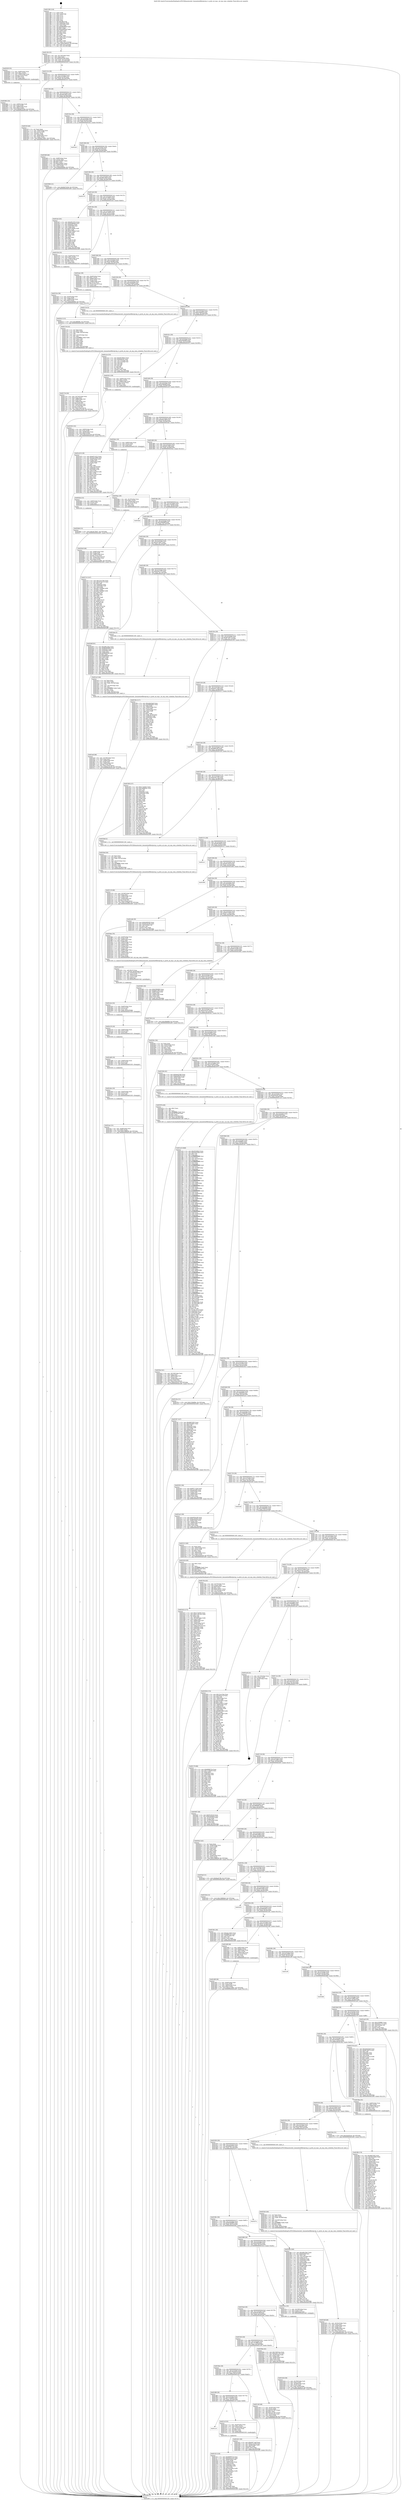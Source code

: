 digraph "0x401280" {
  label = "0x401280 (/mnt/c/Users/mathe/Desktop/tcc/POCII/binaries/extr_linuxnetnetfilteripvsip_vs_proto_ah_esp.c_ah_esp_conn_schedule_Final-ollvm.out::main(0))"
  labelloc = "t"
  node[shape=record]

  Entry [label="",width=0.3,height=0.3,shape=circle,fillcolor=black,style=filled]
  "0x4012f4" [label="{
     0x4012f4 [32]\l
     | [instrs]\l
     &nbsp;&nbsp;0x4012f4 \<+6\>: mov -0x118(%rbp),%eax\l
     &nbsp;&nbsp;0x4012fa \<+2\>: mov %eax,%ecx\l
     &nbsp;&nbsp;0x4012fc \<+6\>: sub $0x8ae910b0,%ecx\l
     &nbsp;&nbsp;0x401302 \<+6\>: mov %eax,-0x12c(%rbp)\l
     &nbsp;&nbsp;0x401308 \<+6\>: mov %ecx,-0x130(%rbp)\l
     &nbsp;&nbsp;0x40130e \<+6\>: je 000000000040263f \<main+0x13bf\>\l
  }"]
  "0x40263f" [label="{
     0x40263f [35]\l
     | [instrs]\l
     &nbsp;&nbsp;0x40263f \<+7\>: mov -0x90(%rbp),%rax\l
     &nbsp;&nbsp;0x402646 \<+6\>: movl $0x1,(%rax)\l
     &nbsp;&nbsp;0x40264c \<+7\>: mov -0x90(%rbp),%rax\l
     &nbsp;&nbsp;0x402653 \<+3\>: movslq (%rax),%rax\l
     &nbsp;&nbsp;0x402656 \<+4\>: shl $0x3,%rax\l
     &nbsp;&nbsp;0x40265a \<+3\>: mov %rax,%rdi\l
     &nbsp;&nbsp;0x40265d \<+5\>: call 0000000000401050 \<malloc@plt\>\l
     | [calls]\l
     &nbsp;&nbsp;0x401050 \{1\} (unknown)\l
  }"]
  "0x401314" [label="{
     0x401314 [28]\l
     | [instrs]\l
     &nbsp;&nbsp;0x401314 \<+5\>: jmp 0000000000401319 \<main+0x99\>\l
     &nbsp;&nbsp;0x401319 \<+6\>: mov -0x12c(%rbp),%eax\l
     &nbsp;&nbsp;0x40131f \<+5\>: sub $0x9ac1b239,%eax\l
     &nbsp;&nbsp;0x401324 \<+6\>: mov %eax,-0x134(%rbp)\l
     &nbsp;&nbsp;0x40132a \<+6\>: je 0000000000401f1f \<main+0xc9f\>\l
  }"]
  Exit [label="",width=0.3,height=0.3,shape=circle,fillcolor=black,style=filled,peripheries=2]
  "0x401f1f" [label="{
     0x401f1f [40]\l
     | [instrs]\l
     &nbsp;&nbsp;0x401f1f \<+2\>: xor %eax,%eax\l
     &nbsp;&nbsp;0x401f21 \<+7\>: mov -0xe0(%rbp),%rcx\l
     &nbsp;&nbsp;0x401f28 \<+2\>: mov (%rcx),%edx\l
     &nbsp;&nbsp;0x401f2a \<+3\>: sub $0x1,%eax\l
     &nbsp;&nbsp;0x401f2d \<+2\>: sub %eax,%edx\l
     &nbsp;&nbsp;0x401f2f \<+7\>: mov -0xe0(%rbp),%rcx\l
     &nbsp;&nbsp;0x401f36 \<+2\>: mov %edx,(%rcx)\l
     &nbsp;&nbsp;0x401f38 \<+10\>: movl $0xaa27d947,-0x118(%rbp)\l
     &nbsp;&nbsp;0x401f42 \<+5\>: jmp 0000000000402e90 \<main+0x1c10\>\l
  }"]
  "0x401330" [label="{
     0x401330 [28]\l
     | [instrs]\l
     &nbsp;&nbsp;0x401330 \<+5\>: jmp 0000000000401335 \<main+0xb5\>\l
     &nbsp;&nbsp;0x401335 \<+6\>: mov -0x12c(%rbp),%eax\l
     &nbsp;&nbsp;0x40133b \<+5\>: sub $0xa0dc38a5,%eax\l
     &nbsp;&nbsp;0x401340 \<+6\>: mov %eax,-0x138(%rbp)\l
     &nbsp;&nbsp;0x401346 \<+6\>: je 000000000040260f \<main+0x138f\>\l
  }"]
  "0x402b6d" [label="{
     0x402b6d [15]\l
     | [instrs]\l
     &nbsp;&nbsp;0x402b6d \<+10\>: movl $0xc9c79e47,-0x118(%rbp)\l
     &nbsp;&nbsp;0x402b77 \<+5\>: jmp 0000000000402e90 \<main+0x1c10\>\l
  }"]
  "0x40260f" [label="{
     0x40260f [48]\l
     | [instrs]\l
     &nbsp;&nbsp;0x40260f \<+7\>: mov -0x98(%rbp),%rax\l
     &nbsp;&nbsp;0x402616 \<+2\>: mov (%rax),%ecx\l
     &nbsp;&nbsp;0x402618 \<+6\>: add $0xe7fa4b87,%ecx\l
     &nbsp;&nbsp;0x40261e \<+3\>: add $0x1,%ecx\l
     &nbsp;&nbsp;0x402621 \<+6\>: sub $0xe7fa4b87,%ecx\l
     &nbsp;&nbsp;0x402627 \<+7\>: mov -0x98(%rbp),%rax\l
     &nbsp;&nbsp;0x40262e \<+2\>: mov %ecx,(%rax)\l
     &nbsp;&nbsp;0x402630 \<+10\>: movl $0xfcb9498d,-0x118(%rbp)\l
     &nbsp;&nbsp;0x40263a \<+5\>: jmp 0000000000402e90 \<main+0x1c10\>\l
  }"]
  "0x40134c" [label="{
     0x40134c [28]\l
     | [instrs]\l
     &nbsp;&nbsp;0x40134c \<+5\>: jmp 0000000000401351 \<main+0xd1\>\l
     &nbsp;&nbsp;0x401351 \<+6\>: mov -0x12c(%rbp),%eax\l
     &nbsp;&nbsp;0x401357 \<+5\>: sub $0xa0ed2da9,%eax\l
     &nbsp;&nbsp;0x40135c \<+6\>: mov %eax,-0x13c(%rbp)\l
     &nbsp;&nbsp;0x401362 \<+6\>: je 0000000000402dc3 \<main+0x1b43\>\l
  }"]
  "0x402b5e" [label="{
     0x402b5e [15]\l
     | [instrs]\l
     &nbsp;&nbsp;0x402b5e \<+4\>: mov -0x60(%rbp),%rax\l
     &nbsp;&nbsp;0x402b62 \<+3\>: mov (%rax),%rax\l
     &nbsp;&nbsp;0x402b65 \<+3\>: mov %rax,%rdi\l
     &nbsp;&nbsp;0x402b68 \<+5\>: call 0000000000401030 \<free@plt\>\l
     | [calls]\l
     &nbsp;&nbsp;0x401030 \{1\} (unknown)\l
  }"]
  "0x402dc3" [label="{
     0x402dc3\l
  }", style=dashed]
  "0x401368" [label="{
     0x401368 [28]\l
     | [instrs]\l
     &nbsp;&nbsp;0x401368 \<+5\>: jmp 000000000040136d \<main+0xed\>\l
     &nbsp;&nbsp;0x40136d \<+6\>: mov -0x12c(%rbp),%eax\l
     &nbsp;&nbsp;0x401373 \<+5\>: sub $0xa85e21cf,%eax\l
     &nbsp;&nbsp;0x401378 \<+6\>: mov %eax,-0x140(%rbp)\l
     &nbsp;&nbsp;0x40137e \<+6\>: je 0000000000402906 \<main+0x1686\>\l
  }"]
  "0x402b13" [label="{
     0x402b13 [15]\l
     | [instrs]\l
     &nbsp;&nbsp;0x402b13 \<+10\>: movl $0x38ff3f84,-0x118(%rbp)\l
     &nbsp;&nbsp;0x402b1d \<+5\>: jmp 0000000000402e90 \<main+0x1c10\>\l
  }"]
  "0x402906" [label="{
     0x402906 [15]\l
     | [instrs]\l
     &nbsp;&nbsp;0x402906 \<+10\>: movl $0xf4d74248,-0x118(%rbp)\l
     &nbsp;&nbsp;0x402910 \<+5\>: jmp 0000000000402e90 \<main+0x1c10\>\l
  }"]
  "0x401384" [label="{
     0x401384 [28]\l
     | [instrs]\l
     &nbsp;&nbsp;0x401384 \<+5\>: jmp 0000000000401389 \<main+0x109\>\l
     &nbsp;&nbsp;0x401389 \<+6\>: mov -0x12c(%rbp),%eax\l
     &nbsp;&nbsp;0x40138f \<+5\>: sub $0xa86a7bb5,%eax\l
     &nbsp;&nbsp;0x401394 \<+6\>: mov %eax,-0x144(%rbp)\l
     &nbsp;&nbsp;0x40139a \<+6\>: je 0000000000402e79 \<main+0x1bf9\>\l
  }"]
  "0x402aac" [label="{
     0x402aac [25]\l
     | [instrs]\l
     &nbsp;&nbsp;0x402aac \<+4\>: mov -0x48(%rbp),%rcx\l
     &nbsp;&nbsp;0x402ab0 \<+6\>: movl $0x0,(%rcx)\l
     &nbsp;&nbsp;0x402ab6 \<+10\>: movl $0x12986f38,-0x118(%rbp)\l
     &nbsp;&nbsp;0x402ac0 \<+5\>: jmp 0000000000402e90 \<main+0x1c10\>\l
  }"]
  "0x402e79" [label="{
     0x402e79\l
  }", style=dashed]
  "0x4013a0" [label="{
     0x4013a0 [28]\l
     | [instrs]\l
     &nbsp;&nbsp;0x4013a0 \<+5\>: jmp 00000000004013a5 \<main+0x125\>\l
     &nbsp;&nbsp;0x4013a5 \<+6\>: mov -0x12c(%rbp),%eax\l
     &nbsp;&nbsp;0x4013ab \<+5\>: sub $0xaa27d947,%eax\l
     &nbsp;&nbsp;0x4013b0 \<+6\>: mov %eax,-0x148(%rbp)\l
     &nbsp;&nbsp;0x4013b6 \<+6\>: je 0000000000401dc5 \<main+0xb45\>\l
  }"]
  "0x402a9a" [label="{
     0x402a9a [18]\l
     | [instrs]\l
     &nbsp;&nbsp;0x402a9a \<+7\>: mov -0xa0(%rbp),%rcx\l
     &nbsp;&nbsp;0x402aa1 \<+3\>: mov (%rcx),%rcx\l
     &nbsp;&nbsp;0x402aa4 \<+3\>: mov %rcx,%rdi\l
     &nbsp;&nbsp;0x402aa7 \<+5\>: call 0000000000401030 \<free@plt\>\l
     | [calls]\l
     &nbsp;&nbsp;0x401030 \{1\} (unknown)\l
  }"]
  "0x401dc5" [label="{
     0x401dc5 [91]\l
     | [instrs]\l
     &nbsp;&nbsp;0x401dc5 \<+5\>: mov $0xe9215f13,%eax\l
     &nbsp;&nbsp;0x401dca \<+5\>: mov $0xb588e6ef,%ecx\l
     &nbsp;&nbsp;0x401dcf \<+7\>: mov 0x40505c,%edx\l
     &nbsp;&nbsp;0x401dd6 \<+7\>: mov 0x405060,%esi\l
     &nbsp;&nbsp;0x401ddd \<+2\>: mov %edx,%edi\l
     &nbsp;&nbsp;0x401ddf \<+6\>: sub $0x63798a6a,%edi\l
     &nbsp;&nbsp;0x401de5 \<+3\>: sub $0x1,%edi\l
     &nbsp;&nbsp;0x401de8 \<+6\>: add $0x63798a6a,%edi\l
     &nbsp;&nbsp;0x401dee \<+3\>: imul %edi,%edx\l
     &nbsp;&nbsp;0x401df1 \<+3\>: and $0x1,%edx\l
     &nbsp;&nbsp;0x401df4 \<+3\>: cmp $0x0,%edx\l
     &nbsp;&nbsp;0x401df7 \<+4\>: sete %r8b\l
     &nbsp;&nbsp;0x401dfb \<+3\>: cmp $0xa,%esi\l
     &nbsp;&nbsp;0x401dfe \<+4\>: setl %r9b\l
     &nbsp;&nbsp;0x401e02 \<+3\>: mov %r8b,%r10b\l
     &nbsp;&nbsp;0x401e05 \<+3\>: and %r9b,%r10b\l
     &nbsp;&nbsp;0x401e08 \<+3\>: xor %r9b,%r8b\l
     &nbsp;&nbsp;0x401e0b \<+3\>: or %r8b,%r10b\l
     &nbsp;&nbsp;0x401e0e \<+4\>: test $0x1,%r10b\l
     &nbsp;&nbsp;0x401e12 \<+3\>: cmovne %ecx,%eax\l
     &nbsp;&nbsp;0x401e15 \<+6\>: mov %eax,-0x118(%rbp)\l
     &nbsp;&nbsp;0x401e1b \<+5\>: jmp 0000000000402e90 \<main+0x1c10\>\l
  }"]
  "0x4013bc" [label="{
     0x4013bc [28]\l
     | [instrs]\l
     &nbsp;&nbsp;0x4013bc \<+5\>: jmp 00000000004013c1 \<main+0x141\>\l
     &nbsp;&nbsp;0x4013c1 \<+6\>: mov -0x12c(%rbp),%eax\l
     &nbsp;&nbsp;0x4013c7 \<+5\>: sub $0xab1c2635,%eax\l
     &nbsp;&nbsp;0x4013cc \<+6\>: mov %eax,-0x14c(%rbp)\l
     &nbsp;&nbsp;0x4013d2 \<+6\>: je 000000000040253b \<main+0x12bb\>\l
  }"]
  "0x402a88" [label="{
     0x402a88 [18]\l
     | [instrs]\l
     &nbsp;&nbsp;0x402a88 \<+7\>: mov -0xb8(%rbp),%rcx\l
     &nbsp;&nbsp;0x402a8f \<+3\>: mov (%rcx),%rcx\l
     &nbsp;&nbsp;0x402a92 \<+3\>: mov %rcx,%rdi\l
     &nbsp;&nbsp;0x402a95 \<+5\>: call 0000000000401030 \<free@plt\>\l
     | [calls]\l
     &nbsp;&nbsp;0x401030 \{1\} (unknown)\l
  }"]
  "0x40253b" [label="{
     0x40253b [35]\l
     | [instrs]\l
     &nbsp;&nbsp;0x40253b \<+7\>: mov -0xa8(%rbp),%rax\l
     &nbsp;&nbsp;0x402542 \<+6\>: movl $0x1,(%rax)\l
     &nbsp;&nbsp;0x402548 \<+7\>: mov -0xa8(%rbp),%rax\l
     &nbsp;&nbsp;0x40254f \<+3\>: movslq (%rax),%rax\l
     &nbsp;&nbsp;0x402552 \<+4\>: shl $0x2,%rax\l
     &nbsp;&nbsp;0x402556 \<+3\>: mov %rax,%rdi\l
     &nbsp;&nbsp;0x402559 \<+5\>: call 0000000000401050 \<malloc@plt\>\l
     | [calls]\l
     &nbsp;&nbsp;0x401050 \{1\} (unknown)\l
  }"]
  "0x4013d8" [label="{
     0x4013d8 [28]\l
     | [instrs]\l
     &nbsp;&nbsp;0x4013d8 \<+5\>: jmp 00000000004013dd \<main+0x15d\>\l
     &nbsp;&nbsp;0x4013dd \<+6\>: mov -0x12c(%rbp),%eax\l
     &nbsp;&nbsp;0x4013e3 \<+5\>: sub $0xb1a6cbbe,%eax\l
     &nbsp;&nbsp;0x4013e8 \<+6\>: mov %eax,-0x150(%rbp)\l
     &nbsp;&nbsp;0x4013ee \<+6\>: je 0000000000402aec \<main+0x186c\>\l
  }"]
  "0x402a76" [label="{
     0x402a76 [18]\l
     | [instrs]\l
     &nbsp;&nbsp;0x402a76 \<+7\>: mov -0xd0(%rbp),%rcx\l
     &nbsp;&nbsp;0x402a7d \<+3\>: mov (%rcx),%rcx\l
     &nbsp;&nbsp;0x402a80 \<+3\>: mov %rcx,%rdi\l
     &nbsp;&nbsp;0x402a83 \<+5\>: call 0000000000401030 \<free@plt\>\l
     | [calls]\l
     &nbsp;&nbsp;0x401030 \{1\} (unknown)\l
  }"]
  "0x402aec" [label="{
     0x402aec [39]\l
     | [instrs]\l
     &nbsp;&nbsp;0x402aec \<+4\>: mov -0x40(%rbp),%rax\l
     &nbsp;&nbsp;0x402af0 \<+6\>: movl $0x1,(%rax)\l
     &nbsp;&nbsp;0x402af6 \<+7\>: mov -0x88(%rbp),%rax\l
     &nbsp;&nbsp;0x402afd \<+3\>: mov (%rax),%rax\l
     &nbsp;&nbsp;0x402b00 \<+4\>: mov -0x48(%rbp),%rcx\l
     &nbsp;&nbsp;0x402b04 \<+3\>: movslq (%rcx),%rcx\l
     &nbsp;&nbsp;0x402b07 \<+4\>: mov (%rax,%rcx,8),%rax\l
     &nbsp;&nbsp;0x402b0b \<+3\>: mov %rax,%rdi\l
     &nbsp;&nbsp;0x402b0e \<+5\>: call 0000000000401030 \<free@plt\>\l
     | [calls]\l
     &nbsp;&nbsp;0x401030 \{1\} (unknown)\l
  }"]
  "0x4013f4" [label="{
     0x4013f4 [28]\l
     | [instrs]\l
     &nbsp;&nbsp;0x4013f4 \<+5\>: jmp 00000000004013f9 \<main+0x179\>\l
     &nbsp;&nbsp;0x4013f9 \<+6\>: mov -0x12c(%rbp),%eax\l
     &nbsp;&nbsp;0x4013ff \<+5\>: sub $0xb1b0dbe6,%eax\l
     &nbsp;&nbsp;0x401404 \<+6\>: mov %eax,-0x154(%rbp)\l
     &nbsp;&nbsp;0x40140a \<+6\>: je 000000000040271b \<main+0x149b\>\l
  }"]
  "0x402a5e" [label="{
     0x402a5e [24]\l
     | [instrs]\l
     &nbsp;&nbsp;0x402a5e \<+7\>: mov -0xe8(%rbp),%rcx\l
     &nbsp;&nbsp;0x402a65 \<+3\>: mov (%rcx),%rcx\l
     &nbsp;&nbsp;0x402a68 \<+3\>: mov %rcx,%rdi\l
     &nbsp;&nbsp;0x402a6b \<+6\>: mov %eax,-0x25c(%rbp)\l
     &nbsp;&nbsp;0x402a71 \<+5\>: call 0000000000401030 \<free@plt\>\l
     | [calls]\l
     &nbsp;&nbsp;0x401030 \{1\} (unknown)\l
  }"]
  "0x40271b" [label="{
     0x40271b [5]\l
     | [instrs]\l
     &nbsp;&nbsp;0x40271b \<+5\>: call 0000000000401160 \<next_i\>\l
     | [calls]\l
     &nbsp;&nbsp;0x401160 \{1\} (/mnt/c/Users/mathe/Desktop/tcc/POCII/binaries/extr_linuxnetnetfilteripvsip_vs_proto_ah_esp.c_ah_esp_conn_schedule_Final-ollvm.out::next_i)\l
  }"]
  "0x401410" [label="{
     0x401410 [28]\l
     | [instrs]\l
     &nbsp;&nbsp;0x401410 \<+5\>: jmp 0000000000401415 \<main+0x195\>\l
     &nbsp;&nbsp;0x401415 \<+6\>: mov -0x12c(%rbp),%eax\l
     &nbsp;&nbsp;0x40141b \<+5\>: sub $0xb1eb6e2b,%eax\l
     &nbsp;&nbsp;0x401420 \<+6\>: mov %eax,-0x158(%rbp)\l
     &nbsp;&nbsp;0x401426 \<+6\>: je 0000000000401a1e \<main+0x79e\>\l
  }"]
  "0x402a3d" [label="{
     0x402a3d [33]\l
     | [instrs]\l
     &nbsp;&nbsp;0x402a3d \<+4\>: add $0x10,%rsp\l
     &nbsp;&nbsp;0x402a41 \<+10\>: movabs $0x4030b6,%rdi\l
     &nbsp;&nbsp;0x402a4b \<+4\>: mov -0x50(%rbp),%rcx\l
     &nbsp;&nbsp;0x402a4f \<+2\>: mov %eax,(%rcx)\l
     &nbsp;&nbsp;0x402a51 \<+4\>: mov -0x50(%rbp),%rcx\l
     &nbsp;&nbsp;0x402a55 \<+2\>: mov (%rcx),%esi\l
     &nbsp;&nbsp;0x402a57 \<+2\>: mov $0x0,%al\l
     &nbsp;&nbsp;0x402a59 \<+5\>: call 0000000000401040 \<printf@plt\>\l
     | [calls]\l
     &nbsp;&nbsp;0x401040 \{1\} (unknown)\l
  }"]
  "0x401a1e" [label="{
     0x401a1e [53]\l
     | [instrs]\l
     &nbsp;&nbsp;0x401a1e \<+5\>: mov $0xe85590e3,%eax\l
     &nbsp;&nbsp;0x401a23 \<+5\>: mov $0xee6e3d2,%ecx\l
     &nbsp;&nbsp;0x401a28 \<+6\>: mov -0x112(%rbp),%dl\l
     &nbsp;&nbsp;0x401a2e \<+7\>: mov -0x111(%rbp),%sil\l
     &nbsp;&nbsp;0x401a35 \<+3\>: mov %dl,%dil\l
     &nbsp;&nbsp;0x401a38 \<+3\>: and %sil,%dil\l
     &nbsp;&nbsp;0x401a3b \<+3\>: xor %sil,%dl\l
     &nbsp;&nbsp;0x401a3e \<+3\>: or %dl,%dil\l
     &nbsp;&nbsp;0x401a41 \<+4\>: test $0x1,%dil\l
     &nbsp;&nbsp;0x401a45 \<+3\>: cmovne %ecx,%eax\l
     &nbsp;&nbsp;0x401a48 \<+6\>: mov %eax,-0x118(%rbp)\l
     &nbsp;&nbsp;0x401a4e \<+5\>: jmp 0000000000402e90 \<main+0x1c10\>\l
  }"]
  "0x40142c" [label="{
     0x40142c [28]\l
     | [instrs]\l
     &nbsp;&nbsp;0x40142c \<+5\>: jmp 0000000000401431 \<main+0x1b1\>\l
     &nbsp;&nbsp;0x401431 \<+6\>: mov -0x12c(%rbp),%eax\l
     &nbsp;&nbsp;0x401437 \<+5\>: sub $0xb2804f46,%eax\l
     &nbsp;&nbsp;0x40143c \<+6\>: mov %eax,-0x15c(%rbp)\l
     &nbsp;&nbsp;0x401442 \<+6\>: je 0000000000402915 \<main+0x1695\>\l
  }"]
  "0x402e90" [label="{
     0x402e90 [5]\l
     | [instrs]\l
     &nbsp;&nbsp;0x402e90 \<+5\>: jmp 00000000004012f4 \<main+0x74\>\l
  }"]
  "0x401280" [label="{
     0x401280 [116]\l
     | [instrs]\l
     &nbsp;&nbsp;0x401280 \<+1\>: push %rbp\l
     &nbsp;&nbsp;0x401281 \<+3\>: mov %rsp,%rbp\l
     &nbsp;&nbsp;0x401284 \<+2\>: push %r15\l
     &nbsp;&nbsp;0x401286 \<+2\>: push %r14\l
     &nbsp;&nbsp;0x401288 \<+2\>: push %r13\l
     &nbsp;&nbsp;0x40128a \<+2\>: push %r12\l
     &nbsp;&nbsp;0x40128c \<+1\>: push %rbx\l
     &nbsp;&nbsp;0x40128d \<+7\>: sub $0x268,%rsp\l
     &nbsp;&nbsp;0x401294 \<+7\>: mov 0x40505c,%eax\l
     &nbsp;&nbsp;0x40129b \<+7\>: mov 0x405060,%ecx\l
     &nbsp;&nbsp;0x4012a2 \<+2\>: mov %eax,%edx\l
     &nbsp;&nbsp;0x4012a4 \<+6\>: sub $0xef4d09a9,%edx\l
     &nbsp;&nbsp;0x4012aa \<+3\>: sub $0x1,%edx\l
     &nbsp;&nbsp;0x4012ad \<+6\>: add $0xef4d09a9,%edx\l
     &nbsp;&nbsp;0x4012b3 \<+3\>: imul %edx,%eax\l
     &nbsp;&nbsp;0x4012b6 \<+3\>: and $0x1,%eax\l
     &nbsp;&nbsp;0x4012b9 \<+3\>: cmp $0x0,%eax\l
     &nbsp;&nbsp;0x4012bc \<+4\>: sete %r8b\l
     &nbsp;&nbsp;0x4012c0 \<+4\>: and $0x1,%r8b\l
     &nbsp;&nbsp;0x4012c4 \<+7\>: mov %r8b,-0x112(%rbp)\l
     &nbsp;&nbsp;0x4012cb \<+3\>: cmp $0xa,%ecx\l
     &nbsp;&nbsp;0x4012ce \<+4\>: setl %r8b\l
     &nbsp;&nbsp;0x4012d2 \<+4\>: and $0x1,%r8b\l
     &nbsp;&nbsp;0x4012d6 \<+7\>: mov %r8b,-0x111(%rbp)\l
     &nbsp;&nbsp;0x4012dd \<+10\>: movl $0xb1eb6e2b,-0x118(%rbp)\l
     &nbsp;&nbsp;0x4012e7 \<+6\>: mov %edi,-0x11c(%rbp)\l
     &nbsp;&nbsp;0x4012ed \<+7\>: mov %rsi,-0x128(%rbp)\l
  }"]
  "0x4029a3" [label="{
     0x4029a3 [41]\l
     | [instrs]\l
     &nbsp;&nbsp;0x4029a3 \<+6\>: mov -0x258(%rbp),%ecx\l
     &nbsp;&nbsp;0x4029a9 \<+3\>: imul %eax,%ecx\l
     &nbsp;&nbsp;0x4029ac \<+4\>: mov -0x60(%rbp),%rsi\l
     &nbsp;&nbsp;0x4029b0 \<+3\>: mov (%rsi),%rsi\l
     &nbsp;&nbsp;0x4029b3 \<+4\>: mov -0x58(%rbp),%rdi\l
     &nbsp;&nbsp;0x4029b7 \<+3\>: movslq (%rdi),%rdi\l
     &nbsp;&nbsp;0x4029ba \<+3\>: mov %ecx,(%rsi,%rdi,4)\l
     &nbsp;&nbsp;0x4029bd \<+10\>: movl $0xfc5d1f55,-0x118(%rbp)\l
     &nbsp;&nbsp;0x4029c7 \<+5\>: jmp 0000000000402e90 \<main+0x1c10\>\l
  }"]
  "0x402915" [label="{
     0x402915 [29]\l
     | [instrs]\l
     &nbsp;&nbsp;0x402915 \<+4\>: mov -0x68(%rbp),%rax\l
     &nbsp;&nbsp;0x402919 \<+6\>: movl $0x1,(%rax)\l
     &nbsp;&nbsp;0x40291f \<+4\>: mov -0x68(%rbp),%rax\l
     &nbsp;&nbsp;0x402923 \<+3\>: movslq (%rax),%rax\l
     &nbsp;&nbsp;0x402926 \<+4\>: shl $0x2,%rax\l
     &nbsp;&nbsp;0x40292a \<+3\>: mov %rax,%rdi\l
     &nbsp;&nbsp;0x40292d \<+5\>: call 0000000000401050 \<malloc@plt\>\l
     | [calls]\l
     &nbsp;&nbsp;0x401050 \{1\} (unknown)\l
  }"]
  "0x401448" [label="{
     0x401448 [28]\l
     | [instrs]\l
     &nbsp;&nbsp;0x401448 \<+5\>: jmp 000000000040144d \<main+0x1cd\>\l
     &nbsp;&nbsp;0x40144d \<+6\>: mov -0x12c(%rbp),%eax\l
     &nbsp;&nbsp;0x401453 \<+5\>: sub $0xb588e6ef,%eax\l
     &nbsp;&nbsp;0x401458 \<+6\>: mov %eax,-0x160(%rbp)\l
     &nbsp;&nbsp;0x40145e \<+6\>: je 0000000000401e20 \<main+0xba0\>\l
  }"]
  "0x40297b" [label="{
     0x40297b [40]\l
     | [instrs]\l
     &nbsp;&nbsp;0x40297b \<+5\>: mov $0x2,%ecx\l
     &nbsp;&nbsp;0x402980 \<+1\>: cltd\l
     &nbsp;&nbsp;0x402981 \<+2\>: idiv %ecx\l
     &nbsp;&nbsp;0x402983 \<+6\>: imul $0xfffffffe,%edx,%ecx\l
     &nbsp;&nbsp;0x402989 \<+6\>: sub $0x76226244,%ecx\l
     &nbsp;&nbsp;0x40298f \<+3\>: add $0x1,%ecx\l
     &nbsp;&nbsp;0x402992 \<+6\>: add $0x76226244,%ecx\l
     &nbsp;&nbsp;0x402998 \<+6\>: mov %ecx,-0x258(%rbp)\l
     &nbsp;&nbsp;0x40299e \<+5\>: call 0000000000401160 \<next_i\>\l
     | [calls]\l
     &nbsp;&nbsp;0x401160 \{1\} (/mnt/c/Users/mathe/Desktop/tcc/POCII/binaries/extr_linuxnetnetfilteripvsip_vs_proto_ah_esp.c_ah_esp_conn_schedule_Final-ollvm.out::next_i)\l
  }"]
  "0x401e20" [label="{
     0x401e20 [128]\l
     | [instrs]\l
     &nbsp;&nbsp;0x401e20 \<+5\>: mov $0xe9215f13,%eax\l
     &nbsp;&nbsp;0x401e25 \<+5\>: mov $0x5bc53989,%ecx\l
     &nbsp;&nbsp;0x401e2a \<+7\>: mov -0xe0(%rbp),%rdx\l
     &nbsp;&nbsp;0x401e31 \<+2\>: mov (%rdx),%esi\l
     &nbsp;&nbsp;0x401e33 \<+7\>: mov -0xf0(%rbp),%rdx\l
     &nbsp;&nbsp;0x401e3a \<+2\>: cmp (%rdx),%esi\l
     &nbsp;&nbsp;0x401e3c \<+4\>: setl %dil\l
     &nbsp;&nbsp;0x401e40 \<+4\>: and $0x1,%dil\l
     &nbsp;&nbsp;0x401e44 \<+4\>: mov %dil,-0x2a(%rbp)\l
     &nbsp;&nbsp;0x401e48 \<+7\>: mov 0x40505c,%esi\l
     &nbsp;&nbsp;0x401e4f \<+8\>: mov 0x405060,%r8d\l
     &nbsp;&nbsp;0x401e57 \<+3\>: mov %esi,%r9d\l
     &nbsp;&nbsp;0x401e5a \<+7\>: add $0x121ad230,%r9d\l
     &nbsp;&nbsp;0x401e61 \<+4\>: sub $0x1,%r9d\l
     &nbsp;&nbsp;0x401e65 \<+7\>: sub $0x121ad230,%r9d\l
     &nbsp;&nbsp;0x401e6c \<+4\>: imul %r9d,%esi\l
     &nbsp;&nbsp;0x401e70 \<+3\>: and $0x1,%esi\l
     &nbsp;&nbsp;0x401e73 \<+3\>: cmp $0x0,%esi\l
     &nbsp;&nbsp;0x401e76 \<+4\>: sete %dil\l
     &nbsp;&nbsp;0x401e7a \<+4\>: cmp $0xa,%r8d\l
     &nbsp;&nbsp;0x401e7e \<+4\>: setl %r10b\l
     &nbsp;&nbsp;0x401e82 \<+3\>: mov %dil,%r11b\l
     &nbsp;&nbsp;0x401e85 \<+3\>: and %r10b,%r11b\l
     &nbsp;&nbsp;0x401e88 \<+3\>: xor %r10b,%dil\l
     &nbsp;&nbsp;0x401e8b \<+3\>: or %dil,%r11b\l
     &nbsp;&nbsp;0x401e8e \<+4\>: test $0x1,%r11b\l
     &nbsp;&nbsp;0x401e92 \<+3\>: cmovne %ecx,%eax\l
     &nbsp;&nbsp;0x401e95 \<+6\>: mov %eax,-0x118(%rbp)\l
     &nbsp;&nbsp;0x401e9b \<+5\>: jmp 0000000000402e90 \<main+0x1c10\>\l
  }"]
  "0x401464" [label="{
     0x401464 [28]\l
     | [instrs]\l
     &nbsp;&nbsp;0x401464 \<+5\>: jmp 0000000000401469 \<main+0x1e9\>\l
     &nbsp;&nbsp;0x401469 \<+6\>: mov -0x12c(%rbp),%eax\l
     &nbsp;&nbsp;0x40146f \<+5\>: sub $0xb956cc88,%eax\l
     &nbsp;&nbsp;0x401474 \<+6\>: mov %eax,-0x164(%rbp)\l
     &nbsp;&nbsp;0x40147a \<+6\>: je 0000000000402b4c \<main+0x18cc\>\l
  }"]
  "0x402932" [label="{
     0x402932 [32]\l
     | [instrs]\l
     &nbsp;&nbsp;0x402932 \<+4\>: mov -0x60(%rbp),%rdi\l
     &nbsp;&nbsp;0x402936 \<+3\>: mov %rax,(%rdi)\l
     &nbsp;&nbsp;0x402939 \<+4\>: mov -0x58(%rbp),%rax\l
     &nbsp;&nbsp;0x40293d \<+6\>: movl $0x0,(%rax)\l
     &nbsp;&nbsp;0x402943 \<+10\>: movl $0x10a16158,-0x118(%rbp)\l
     &nbsp;&nbsp;0x40294d \<+5\>: jmp 0000000000402e90 \<main+0x1c10\>\l
  }"]
  "0x402b4c" [label="{
     0x402b4c [18]\l
     | [instrs]\l
     &nbsp;&nbsp;0x402b4c \<+7\>: mov -0x88(%rbp),%rax\l
     &nbsp;&nbsp;0x402b53 \<+3\>: mov (%rax),%rax\l
     &nbsp;&nbsp;0x402b56 \<+3\>: mov %rax,%rdi\l
     &nbsp;&nbsp;0x402b59 \<+5\>: call 0000000000401030 \<free@plt\>\l
     | [calls]\l
     &nbsp;&nbsp;0x401030 \{1\} (unknown)\l
  }"]
  "0x401480" [label="{
     0x401480 [28]\l
     | [instrs]\l
     &nbsp;&nbsp;0x401480 \<+5\>: jmp 0000000000401485 \<main+0x205\>\l
     &nbsp;&nbsp;0x401485 \<+6\>: mov -0x12c(%rbp),%eax\l
     &nbsp;&nbsp;0x40148b \<+5\>: sub $0xbb47cf9a,%eax\l
     &nbsp;&nbsp;0x401490 \<+6\>: mov %eax,-0x168(%rbp)\l
     &nbsp;&nbsp;0x401496 \<+6\>: je 00000000004026ac \<main+0x142c\>\l
  }"]
  "0x402754" [label="{
     0x402754 [56]\l
     | [instrs]\l
     &nbsp;&nbsp;0x402754 \<+6\>: mov -0x254(%rbp),%ecx\l
     &nbsp;&nbsp;0x40275a \<+3\>: imul %eax,%ecx\l
     &nbsp;&nbsp;0x40275d \<+7\>: mov -0x88(%rbp),%r8\l
     &nbsp;&nbsp;0x402764 \<+3\>: mov (%r8),%r8\l
     &nbsp;&nbsp;0x402767 \<+4\>: mov -0x80(%rbp),%r9\l
     &nbsp;&nbsp;0x40276b \<+3\>: movslq (%r9),%r9\l
     &nbsp;&nbsp;0x40276e \<+4\>: mov (%r8,%r9,8),%r8\l
     &nbsp;&nbsp;0x402772 \<+4\>: mov -0x70(%rbp),%r9\l
     &nbsp;&nbsp;0x402776 \<+3\>: movslq (%r9),%r9\l
     &nbsp;&nbsp;0x402779 \<+4\>: mov %ecx,(%r8,%r9,4)\l
     &nbsp;&nbsp;0x40277d \<+10\>: movl $0x1d7552f4,-0x118(%rbp)\l
     &nbsp;&nbsp;0x402787 \<+5\>: jmp 0000000000402e90 \<main+0x1c10\>\l
  }"]
  "0x4026ac" [label="{
     0x4026ac [29]\l
     | [instrs]\l
     &nbsp;&nbsp;0x4026ac \<+4\>: mov -0x78(%rbp),%rax\l
     &nbsp;&nbsp;0x4026b0 \<+6\>: movl $0x1,(%rax)\l
     &nbsp;&nbsp;0x4026b6 \<+4\>: mov -0x78(%rbp),%rax\l
     &nbsp;&nbsp;0x4026ba \<+3\>: movslq (%rax),%rax\l
     &nbsp;&nbsp;0x4026bd \<+4\>: shl $0x2,%rax\l
     &nbsp;&nbsp;0x4026c1 \<+3\>: mov %rax,%rdi\l
     &nbsp;&nbsp;0x4026c4 \<+5\>: call 0000000000401050 \<malloc@plt\>\l
     | [calls]\l
     &nbsp;&nbsp;0x401050 \{1\} (unknown)\l
  }"]
  "0x40149c" [label="{
     0x40149c [28]\l
     | [instrs]\l
     &nbsp;&nbsp;0x40149c \<+5\>: jmp 00000000004014a1 \<main+0x221\>\l
     &nbsp;&nbsp;0x4014a1 \<+6\>: mov -0x12c(%rbp),%eax\l
     &nbsp;&nbsp;0x4014a7 \<+5\>: sub $0xc27ed565,%eax\l
     &nbsp;&nbsp;0x4014ac \<+6\>: mov %eax,-0x16c(%rbp)\l
     &nbsp;&nbsp;0x4014b2 \<+6\>: je 0000000000402dee \<main+0x1b6e\>\l
  }"]
  "0x402720" [label="{
     0x402720 [52]\l
     | [instrs]\l
     &nbsp;&nbsp;0x402720 \<+2\>: xor %ecx,%ecx\l
     &nbsp;&nbsp;0x402722 \<+5\>: mov $0x2,%edx\l
     &nbsp;&nbsp;0x402727 \<+6\>: mov %edx,-0x250(%rbp)\l
     &nbsp;&nbsp;0x40272d \<+1\>: cltd\l
     &nbsp;&nbsp;0x40272e \<+6\>: mov -0x250(%rbp),%esi\l
     &nbsp;&nbsp;0x402734 \<+2\>: idiv %esi\l
     &nbsp;&nbsp;0x402736 \<+6\>: imul $0xfffffffe,%edx,%edx\l
     &nbsp;&nbsp;0x40273c \<+2\>: mov %ecx,%edi\l
     &nbsp;&nbsp;0x40273e \<+2\>: sub %edx,%edi\l
     &nbsp;&nbsp;0x402740 \<+2\>: mov %ecx,%edx\l
     &nbsp;&nbsp;0x402742 \<+3\>: sub $0x1,%edx\l
     &nbsp;&nbsp;0x402745 \<+2\>: add %edx,%edi\l
     &nbsp;&nbsp;0x402747 \<+2\>: sub %edi,%ecx\l
     &nbsp;&nbsp;0x402749 \<+6\>: mov %ecx,-0x254(%rbp)\l
     &nbsp;&nbsp;0x40274f \<+5\>: call 0000000000401160 \<next_i\>\l
     | [calls]\l
     &nbsp;&nbsp;0x401160 \{1\} (/mnt/c/Users/mathe/Desktop/tcc/POCII/binaries/extr_linuxnetnetfilteripvsip_vs_proto_ah_esp.c_ah_esp_conn_schedule_Final-ollvm.out::next_i)\l
  }"]
  "0x402dee" [label="{
     0x402dee\l
  }", style=dashed]
  "0x4014b8" [label="{
     0x4014b8 [28]\l
     | [instrs]\l
     &nbsp;&nbsp;0x4014b8 \<+5\>: jmp 00000000004014bd \<main+0x23d\>\l
     &nbsp;&nbsp;0x4014bd \<+6\>: mov -0x12c(%rbp),%eax\l
     &nbsp;&nbsp;0x4014c3 \<+5\>: sub $0xc9b8dfdf,%eax\l
     &nbsp;&nbsp;0x4014c8 \<+6\>: mov %eax,-0x170(%rbp)\l
     &nbsp;&nbsp;0x4014ce \<+6\>: je 00000000004027c5 \<main+0x1545\>\l
  }"]
  "0x4026c9" [label="{
     0x4026c9 [46]\l
     | [instrs]\l
     &nbsp;&nbsp;0x4026c9 \<+7\>: mov -0x88(%rbp),%rdi\l
     &nbsp;&nbsp;0x4026d0 \<+3\>: mov (%rdi),%rdi\l
     &nbsp;&nbsp;0x4026d3 \<+4\>: mov -0x80(%rbp),%rcx\l
     &nbsp;&nbsp;0x4026d7 \<+3\>: movslq (%rcx),%rcx\l
     &nbsp;&nbsp;0x4026da \<+4\>: mov %rax,(%rdi,%rcx,8)\l
     &nbsp;&nbsp;0x4026de \<+4\>: mov -0x70(%rbp),%rax\l
     &nbsp;&nbsp;0x4026e2 \<+6\>: movl $0x0,(%rax)\l
     &nbsp;&nbsp;0x4026e8 \<+10\>: movl $0x3251a89c,-0x118(%rbp)\l
     &nbsp;&nbsp;0x4026f2 \<+5\>: jmp 0000000000402e90 \<main+0x1c10\>\l
  }"]
  "0x4027c5" [label="{
     0x4027c5 [147]\l
     | [instrs]\l
     &nbsp;&nbsp;0x4027c5 \<+5\>: mov $0x15ca15be,%eax\l
     &nbsp;&nbsp;0x4027ca \<+5\>: mov $0x207ae123,%ecx\l
     &nbsp;&nbsp;0x4027cf \<+2\>: mov $0x1,%dl\l
     &nbsp;&nbsp;0x4027d1 \<+7\>: mov 0x40505c,%esi\l
     &nbsp;&nbsp;0x4027d8 \<+7\>: mov 0x405060,%edi\l
     &nbsp;&nbsp;0x4027df \<+3\>: mov %esi,%r8d\l
     &nbsp;&nbsp;0x4027e2 \<+7\>: add $0x77b5f0b6,%r8d\l
     &nbsp;&nbsp;0x4027e9 \<+4\>: sub $0x1,%r8d\l
     &nbsp;&nbsp;0x4027ed \<+7\>: sub $0x77b5f0b6,%r8d\l
     &nbsp;&nbsp;0x4027f4 \<+4\>: imul %r8d,%esi\l
     &nbsp;&nbsp;0x4027f8 \<+3\>: and $0x1,%esi\l
     &nbsp;&nbsp;0x4027fb \<+3\>: cmp $0x0,%esi\l
     &nbsp;&nbsp;0x4027fe \<+4\>: sete %r9b\l
     &nbsp;&nbsp;0x402802 \<+3\>: cmp $0xa,%edi\l
     &nbsp;&nbsp;0x402805 \<+4\>: setl %r10b\l
     &nbsp;&nbsp;0x402809 \<+3\>: mov %r9b,%r11b\l
     &nbsp;&nbsp;0x40280c \<+4\>: xor $0xff,%r11b\l
     &nbsp;&nbsp;0x402810 \<+3\>: mov %r10b,%bl\l
     &nbsp;&nbsp;0x402813 \<+3\>: xor $0xff,%bl\l
     &nbsp;&nbsp;0x402816 \<+3\>: xor $0x0,%dl\l
     &nbsp;&nbsp;0x402819 \<+3\>: mov %r11b,%r14b\l
     &nbsp;&nbsp;0x40281c \<+4\>: and $0x0,%r14b\l
     &nbsp;&nbsp;0x402820 \<+3\>: and %dl,%r9b\l
     &nbsp;&nbsp;0x402823 \<+3\>: mov %bl,%r15b\l
     &nbsp;&nbsp;0x402826 \<+4\>: and $0x0,%r15b\l
     &nbsp;&nbsp;0x40282a \<+3\>: and %dl,%r10b\l
     &nbsp;&nbsp;0x40282d \<+3\>: or %r9b,%r14b\l
     &nbsp;&nbsp;0x402830 \<+3\>: or %r10b,%r15b\l
     &nbsp;&nbsp;0x402833 \<+3\>: xor %r15b,%r14b\l
     &nbsp;&nbsp;0x402836 \<+3\>: or %bl,%r11b\l
     &nbsp;&nbsp;0x402839 \<+4\>: xor $0xff,%r11b\l
     &nbsp;&nbsp;0x40283d \<+3\>: or $0x0,%dl\l
     &nbsp;&nbsp;0x402840 \<+3\>: and %dl,%r11b\l
     &nbsp;&nbsp;0x402843 \<+3\>: or %r11b,%r14b\l
     &nbsp;&nbsp;0x402846 \<+4\>: test $0x1,%r14b\l
     &nbsp;&nbsp;0x40284a \<+3\>: cmovne %ecx,%eax\l
     &nbsp;&nbsp;0x40284d \<+6\>: mov %eax,-0x118(%rbp)\l
     &nbsp;&nbsp;0x402853 \<+5\>: jmp 0000000000402e90 \<main+0x1c10\>\l
  }"]
  "0x4014d4" [label="{
     0x4014d4 [28]\l
     | [instrs]\l
     &nbsp;&nbsp;0x4014d4 \<+5\>: jmp 00000000004014d9 \<main+0x259\>\l
     &nbsp;&nbsp;0x4014d9 \<+6\>: mov -0x12c(%rbp),%eax\l
     &nbsp;&nbsp;0x4014df \<+5\>: sub $0xc9c79e47,%eax\l
     &nbsp;&nbsp;0x4014e4 \<+6\>: mov %eax,-0x174(%rbp)\l
     &nbsp;&nbsp;0x4014ea \<+6\>: je 0000000000402b9f \<main+0x191f\>\l
  }"]
  "0x402662" [label="{
     0x402662 [35]\l
     | [instrs]\l
     &nbsp;&nbsp;0x402662 \<+7\>: mov -0x88(%rbp),%rdi\l
     &nbsp;&nbsp;0x402669 \<+3\>: mov %rax,(%rdi)\l
     &nbsp;&nbsp;0x40266c \<+4\>: mov -0x80(%rbp),%rax\l
     &nbsp;&nbsp;0x402670 \<+6\>: movl $0x0,(%rax)\l
     &nbsp;&nbsp;0x402676 \<+10\>: movl $0xf4d74248,-0x118(%rbp)\l
     &nbsp;&nbsp;0x402680 \<+5\>: jmp 0000000000402e90 \<main+0x1c10\>\l
  }"]
  "0x402b9f" [label="{
     0x402b9f [91]\l
     | [instrs]\l
     &nbsp;&nbsp;0x402b9f \<+5\>: mov $0xa86a7bb5,%eax\l
     &nbsp;&nbsp;0x402ba4 \<+5\>: mov $0x6b589d89,%ecx\l
     &nbsp;&nbsp;0x402ba9 \<+7\>: mov 0x40505c,%edx\l
     &nbsp;&nbsp;0x402bb0 \<+7\>: mov 0x405060,%esi\l
     &nbsp;&nbsp;0x402bb7 \<+2\>: mov %edx,%edi\l
     &nbsp;&nbsp;0x402bb9 \<+6\>: add $0x6bf9e56f,%edi\l
     &nbsp;&nbsp;0x402bbf \<+3\>: sub $0x1,%edi\l
     &nbsp;&nbsp;0x402bc2 \<+6\>: sub $0x6bf9e56f,%edi\l
     &nbsp;&nbsp;0x402bc8 \<+3\>: imul %edi,%edx\l
     &nbsp;&nbsp;0x402bcb \<+3\>: and $0x1,%edx\l
     &nbsp;&nbsp;0x402bce \<+3\>: cmp $0x0,%edx\l
     &nbsp;&nbsp;0x402bd1 \<+4\>: sete %r8b\l
     &nbsp;&nbsp;0x402bd5 \<+3\>: cmp $0xa,%esi\l
     &nbsp;&nbsp;0x402bd8 \<+4\>: setl %r9b\l
     &nbsp;&nbsp;0x402bdc \<+3\>: mov %r8b,%r10b\l
     &nbsp;&nbsp;0x402bdf \<+3\>: and %r9b,%r10b\l
     &nbsp;&nbsp;0x402be2 \<+3\>: xor %r9b,%r8b\l
     &nbsp;&nbsp;0x402be5 \<+3\>: or %r8b,%r10b\l
     &nbsp;&nbsp;0x402be8 \<+4\>: test $0x1,%r10b\l
     &nbsp;&nbsp;0x402bec \<+3\>: cmovne %ecx,%eax\l
     &nbsp;&nbsp;0x402bef \<+6\>: mov %eax,-0x118(%rbp)\l
     &nbsp;&nbsp;0x402bf5 \<+5\>: jmp 0000000000402e90 \<main+0x1c10\>\l
  }"]
  "0x4014f0" [label="{
     0x4014f0 [28]\l
     | [instrs]\l
     &nbsp;&nbsp;0x4014f0 \<+5\>: jmp 00000000004014f5 \<main+0x275\>\l
     &nbsp;&nbsp;0x4014f5 \<+6\>: mov -0x12c(%rbp),%eax\l
     &nbsp;&nbsp;0x4014fb \<+5\>: sub $0xd5ee1375,%eax\l
     &nbsp;&nbsp;0x401500 \<+6\>: mov %eax,-0x178(%rbp)\l
     &nbsp;&nbsp;0x401506 \<+6\>: je 0000000000401ebe \<main+0xc3e\>\l
  }"]
  "0x4025df" [label="{
     0x4025df [48]\l
     | [instrs]\l
     &nbsp;&nbsp;0x4025df \<+6\>: mov -0x24c(%rbp),%ecx\l
     &nbsp;&nbsp;0x4025e5 \<+3\>: imul %eax,%ecx\l
     &nbsp;&nbsp;0x4025e8 \<+7\>: mov -0xa0(%rbp),%rdi\l
     &nbsp;&nbsp;0x4025ef \<+3\>: mov (%rdi),%rdi\l
     &nbsp;&nbsp;0x4025f2 \<+7\>: mov -0x98(%rbp),%r8\l
     &nbsp;&nbsp;0x4025f9 \<+3\>: movslq (%r8),%r8\l
     &nbsp;&nbsp;0x4025fc \<+4\>: mov %ecx,(%rdi,%r8,4)\l
     &nbsp;&nbsp;0x402600 \<+10\>: movl $0xa0dc38a5,-0x118(%rbp)\l
     &nbsp;&nbsp;0x40260a \<+5\>: jmp 0000000000402e90 \<main+0x1c10\>\l
  }"]
  "0x401ebe" [label="{
     0x401ebe [5]\l
     | [instrs]\l
     &nbsp;&nbsp;0x401ebe \<+5\>: call 0000000000401160 \<next_i\>\l
     | [calls]\l
     &nbsp;&nbsp;0x401160 \{1\} (/mnt/c/Users/mathe/Desktop/tcc/POCII/binaries/extr_linuxnetnetfilteripvsip_vs_proto_ah_esp.c_ah_esp_conn_schedule_Final-ollvm.out::next_i)\l
  }"]
  "0x40150c" [label="{
     0x40150c [28]\l
     | [instrs]\l
     &nbsp;&nbsp;0x40150c \<+5\>: jmp 0000000000401511 \<main+0x291\>\l
     &nbsp;&nbsp;0x401511 \<+6\>: mov -0x12c(%rbp),%eax\l
     &nbsp;&nbsp;0x401517 \<+5\>: sub $0xd67bf070,%eax\l
     &nbsp;&nbsp;0x40151c \<+6\>: mov %eax,-0x17c(%rbp)\l
     &nbsp;&nbsp;0x401522 \<+6\>: je 000000000040230c \<main+0x108c\>\l
  }"]
  "0x4025b3" [label="{
     0x4025b3 [44]\l
     | [instrs]\l
     &nbsp;&nbsp;0x4025b3 \<+2\>: xor %ecx,%ecx\l
     &nbsp;&nbsp;0x4025b5 \<+5\>: mov $0x2,%edx\l
     &nbsp;&nbsp;0x4025ba \<+6\>: mov %edx,-0x248(%rbp)\l
     &nbsp;&nbsp;0x4025c0 \<+1\>: cltd\l
     &nbsp;&nbsp;0x4025c1 \<+6\>: mov -0x248(%rbp),%esi\l
     &nbsp;&nbsp;0x4025c7 \<+2\>: idiv %esi\l
     &nbsp;&nbsp;0x4025c9 \<+6\>: imul $0xfffffffe,%edx,%edx\l
     &nbsp;&nbsp;0x4025cf \<+3\>: sub $0x1,%ecx\l
     &nbsp;&nbsp;0x4025d2 \<+2\>: sub %ecx,%edx\l
     &nbsp;&nbsp;0x4025d4 \<+6\>: mov %edx,-0x24c(%rbp)\l
     &nbsp;&nbsp;0x4025da \<+5\>: call 0000000000401160 \<next_i\>\l
     | [calls]\l
     &nbsp;&nbsp;0x401160 \{1\} (/mnt/c/Users/mathe/Desktop/tcc/POCII/binaries/extr_linuxnetnetfilteripvsip_vs_proto_ah_esp.c_ah_esp_conn_schedule_Final-ollvm.out::next_i)\l
  }"]
  "0x40230c" [label="{
     0x40230c [117]\l
     | [instrs]\l
     &nbsp;&nbsp;0x40230c \<+5\>: mov $0xa0ed2da9,%eax\l
     &nbsp;&nbsp;0x402311 \<+5\>: mov $0x49b6d95c,%ecx\l
     &nbsp;&nbsp;0x402316 \<+2\>: xor %edx,%edx\l
     &nbsp;&nbsp;0x402318 \<+7\>: mov -0xb0(%rbp),%rsi\l
     &nbsp;&nbsp;0x40231f \<+2\>: mov (%rsi),%edi\l
     &nbsp;&nbsp;0x402321 \<+7\>: mov -0xc0(%rbp),%rsi\l
     &nbsp;&nbsp;0x402328 \<+2\>: cmp (%rsi),%edi\l
     &nbsp;&nbsp;0x40232a \<+4\>: setl %r8b\l
     &nbsp;&nbsp;0x40232e \<+4\>: and $0x1,%r8b\l
     &nbsp;&nbsp;0x402332 \<+4\>: mov %r8b,-0x29(%rbp)\l
     &nbsp;&nbsp;0x402336 \<+7\>: mov 0x40505c,%edi\l
     &nbsp;&nbsp;0x40233d \<+8\>: mov 0x405060,%r9d\l
     &nbsp;&nbsp;0x402345 \<+3\>: sub $0x1,%edx\l
     &nbsp;&nbsp;0x402348 \<+3\>: mov %edi,%r10d\l
     &nbsp;&nbsp;0x40234b \<+3\>: add %edx,%r10d\l
     &nbsp;&nbsp;0x40234e \<+4\>: imul %r10d,%edi\l
     &nbsp;&nbsp;0x402352 \<+3\>: and $0x1,%edi\l
     &nbsp;&nbsp;0x402355 \<+3\>: cmp $0x0,%edi\l
     &nbsp;&nbsp;0x402358 \<+4\>: sete %r8b\l
     &nbsp;&nbsp;0x40235c \<+4\>: cmp $0xa,%r9d\l
     &nbsp;&nbsp;0x402360 \<+4\>: setl %r11b\l
     &nbsp;&nbsp;0x402364 \<+3\>: mov %r8b,%bl\l
     &nbsp;&nbsp;0x402367 \<+3\>: and %r11b,%bl\l
     &nbsp;&nbsp;0x40236a \<+3\>: xor %r11b,%r8b\l
     &nbsp;&nbsp;0x40236d \<+3\>: or %r8b,%bl\l
     &nbsp;&nbsp;0x402370 \<+3\>: test $0x1,%bl\l
     &nbsp;&nbsp;0x402373 \<+3\>: cmovne %ecx,%eax\l
     &nbsp;&nbsp;0x402376 \<+6\>: mov %eax,-0x118(%rbp)\l
     &nbsp;&nbsp;0x40237c \<+5\>: jmp 0000000000402e90 \<main+0x1c10\>\l
  }"]
  "0x401528" [label="{
     0x401528 [28]\l
     | [instrs]\l
     &nbsp;&nbsp;0x401528 \<+5\>: jmp 000000000040152d \<main+0x2ad\>\l
     &nbsp;&nbsp;0x40152d \<+6\>: mov -0x12c(%rbp),%eax\l
     &nbsp;&nbsp;0x401533 \<+5\>: sub $0xdc617aa9,%eax\l
     &nbsp;&nbsp;0x401538 \<+6\>: mov %eax,-0x180(%rbp)\l
     &nbsp;&nbsp;0x40153e \<+6\>: je 0000000000402b7c \<main+0x18fc\>\l
  }"]
  "0x40255e" [label="{
     0x40255e [38]\l
     | [instrs]\l
     &nbsp;&nbsp;0x40255e \<+7\>: mov -0xa0(%rbp),%rdi\l
     &nbsp;&nbsp;0x402565 \<+3\>: mov %rax,(%rdi)\l
     &nbsp;&nbsp;0x402568 \<+7\>: mov -0x98(%rbp),%rax\l
     &nbsp;&nbsp;0x40256f \<+6\>: movl $0x0,(%rax)\l
     &nbsp;&nbsp;0x402575 \<+10\>: movl $0xfcb9498d,-0x118(%rbp)\l
     &nbsp;&nbsp;0x40257f \<+5\>: jmp 0000000000402e90 \<main+0x1c10\>\l
  }"]
  "0x402b7c" [label="{
     0x402b7c\l
  }", style=dashed]
  "0x401544" [label="{
     0x401544 [28]\l
     | [instrs]\l
     &nbsp;&nbsp;0x401544 \<+5\>: jmp 0000000000401549 \<main+0x2c9\>\l
     &nbsp;&nbsp;0x401549 \<+6\>: mov -0x12c(%rbp),%eax\l
     &nbsp;&nbsp;0x40154f \<+5\>: sub $0xdf8810f5,%eax\l
     &nbsp;&nbsp;0x401554 \<+6\>: mov %eax,-0x184(%rbp)\l
     &nbsp;&nbsp;0x40155a \<+6\>: je 000000000040239f \<main+0x111f\>\l
  }"]
  "0x402455" [label="{
     0x402455 [175]\l
     | [instrs]\l
     &nbsp;&nbsp;0x402455 \<+5\>: mov $0xc27ed565,%ecx\l
     &nbsp;&nbsp;0x40245a \<+5\>: mov $0x47585240,%edx\l
     &nbsp;&nbsp;0x40245f \<+3\>: mov $0x1,%sil\l
     &nbsp;&nbsp;0x402462 \<+2\>: xor %edi,%edi\l
     &nbsp;&nbsp;0x402464 \<+7\>: mov -0x244(%rbp),%r8d\l
     &nbsp;&nbsp;0x40246b \<+4\>: imul %eax,%r8d\l
     &nbsp;&nbsp;0x40246f \<+7\>: mov -0xb8(%rbp),%r9\l
     &nbsp;&nbsp;0x402476 \<+3\>: mov (%r9),%r9\l
     &nbsp;&nbsp;0x402479 \<+7\>: mov -0xb0(%rbp),%r10\l
     &nbsp;&nbsp;0x402480 \<+3\>: movslq (%r10),%r10\l
     &nbsp;&nbsp;0x402483 \<+4\>: mov %r8d,(%r9,%r10,4)\l
     &nbsp;&nbsp;0x402487 \<+7\>: mov 0x40505c,%eax\l
     &nbsp;&nbsp;0x40248e \<+8\>: mov 0x405060,%r8d\l
     &nbsp;&nbsp;0x402496 \<+3\>: sub $0x1,%edi\l
     &nbsp;&nbsp;0x402499 \<+3\>: mov %eax,%r11d\l
     &nbsp;&nbsp;0x40249c \<+3\>: add %edi,%r11d\l
     &nbsp;&nbsp;0x40249f \<+4\>: imul %r11d,%eax\l
     &nbsp;&nbsp;0x4024a3 \<+3\>: and $0x1,%eax\l
     &nbsp;&nbsp;0x4024a6 \<+3\>: cmp $0x0,%eax\l
     &nbsp;&nbsp;0x4024a9 \<+3\>: sete %bl\l
     &nbsp;&nbsp;0x4024ac \<+4\>: cmp $0xa,%r8d\l
     &nbsp;&nbsp;0x4024b0 \<+4\>: setl %r14b\l
     &nbsp;&nbsp;0x4024b4 \<+3\>: mov %bl,%r15b\l
     &nbsp;&nbsp;0x4024b7 \<+4\>: xor $0xff,%r15b\l
     &nbsp;&nbsp;0x4024bb \<+3\>: mov %r14b,%r12b\l
     &nbsp;&nbsp;0x4024be \<+4\>: xor $0xff,%r12b\l
     &nbsp;&nbsp;0x4024c2 \<+4\>: xor $0x1,%sil\l
     &nbsp;&nbsp;0x4024c6 \<+3\>: mov %r15b,%r13b\l
     &nbsp;&nbsp;0x4024c9 \<+4\>: and $0xff,%r13b\l
     &nbsp;&nbsp;0x4024cd \<+3\>: and %sil,%bl\l
     &nbsp;&nbsp;0x4024d0 \<+3\>: mov %r12b,%al\l
     &nbsp;&nbsp;0x4024d3 \<+2\>: and $0xff,%al\l
     &nbsp;&nbsp;0x4024d5 \<+3\>: and %sil,%r14b\l
     &nbsp;&nbsp;0x4024d8 \<+3\>: or %bl,%r13b\l
     &nbsp;&nbsp;0x4024db \<+3\>: or %r14b,%al\l
     &nbsp;&nbsp;0x4024de \<+3\>: xor %al,%r13b\l
     &nbsp;&nbsp;0x4024e1 \<+3\>: or %r12b,%r15b\l
     &nbsp;&nbsp;0x4024e4 \<+4\>: xor $0xff,%r15b\l
     &nbsp;&nbsp;0x4024e8 \<+4\>: or $0x1,%sil\l
     &nbsp;&nbsp;0x4024ec \<+3\>: and %sil,%r15b\l
     &nbsp;&nbsp;0x4024ef \<+3\>: or %r15b,%r13b\l
     &nbsp;&nbsp;0x4024f2 \<+4\>: test $0x1,%r13b\l
     &nbsp;&nbsp;0x4024f6 \<+3\>: cmovne %edx,%ecx\l
     &nbsp;&nbsp;0x4024f9 \<+6\>: mov %ecx,-0x118(%rbp)\l
     &nbsp;&nbsp;0x4024ff \<+5\>: jmp 0000000000402e90 \<main+0x1c10\>\l
  }"]
  "0x40239f" [label="{
     0x40239f [137]\l
     | [instrs]\l
     &nbsp;&nbsp;0x40239f \<+5\>: mov $0xc27ed565,%eax\l
     &nbsp;&nbsp;0x4023a4 \<+5\>: mov $0x1b68d64e,%ecx\l
     &nbsp;&nbsp;0x4023a9 \<+2\>: mov $0x1,%dl\l
     &nbsp;&nbsp;0x4023ab \<+2\>: xor %esi,%esi\l
     &nbsp;&nbsp;0x4023ad \<+7\>: mov 0x40505c,%edi\l
     &nbsp;&nbsp;0x4023b4 \<+8\>: mov 0x405060,%r8d\l
     &nbsp;&nbsp;0x4023bc \<+3\>: sub $0x1,%esi\l
     &nbsp;&nbsp;0x4023bf \<+3\>: mov %edi,%r9d\l
     &nbsp;&nbsp;0x4023c2 \<+3\>: add %esi,%r9d\l
     &nbsp;&nbsp;0x4023c5 \<+4\>: imul %r9d,%edi\l
     &nbsp;&nbsp;0x4023c9 \<+3\>: and $0x1,%edi\l
     &nbsp;&nbsp;0x4023cc \<+3\>: cmp $0x0,%edi\l
     &nbsp;&nbsp;0x4023cf \<+4\>: sete %r10b\l
     &nbsp;&nbsp;0x4023d3 \<+4\>: cmp $0xa,%r8d\l
     &nbsp;&nbsp;0x4023d7 \<+4\>: setl %r11b\l
     &nbsp;&nbsp;0x4023db \<+3\>: mov %r10b,%bl\l
     &nbsp;&nbsp;0x4023de \<+3\>: xor $0xff,%bl\l
     &nbsp;&nbsp;0x4023e1 \<+3\>: mov %r11b,%r14b\l
     &nbsp;&nbsp;0x4023e4 \<+4\>: xor $0xff,%r14b\l
     &nbsp;&nbsp;0x4023e8 \<+3\>: xor $0x0,%dl\l
     &nbsp;&nbsp;0x4023eb \<+3\>: mov %bl,%r15b\l
     &nbsp;&nbsp;0x4023ee \<+4\>: and $0x0,%r15b\l
     &nbsp;&nbsp;0x4023f2 \<+3\>: and %dl,%r10b\l
     &nbsp;&nbsp;0x4023f5 \<+3\>: mov %r14b,%r12b\l
     &nbsp;&nbsp;0x4023f8 \<+4\>: and $0x0,%r12b\l
     &nbsp;&nbsp;0x4023fc \<+3\>: and %dl,%r11b\l
     &nbsp;&nbsp;0x4023ff \<+3\>: or %r10b,%r15b\l
     &nbsp;&nbsp;0x402402 \<+3\>: or %r11b,%r12b\l
     &nbsp;&nbsp;0x402405 \<+3\>: xor %r12b,%r15b\l
     &nbsp;&nbsp;0x402408 \<+3\>: or %r14b,%bl\l
     &nbsp;&nbsp;0x40240b \<+3\>: xor $0xff,%bl\l
     &nbsp;&nbsp;0x40240e \<+3\>: or $0x0,%dl\l
     &nbsp;&nbsp;0x402411 \<+2\>: and %dl,%bl\l
     &nbsp;&nbsp;0x402413 \<+3\>: or %bl,%r15b\l
     &nbsp;&nbsp;0x402416 \<+4\>: test $0x1,%r15b\l
     &nbsp;&nbsp;0x40241a \<+3\>: cmovne %ecx,%eax\l
     &nbsp;&nbsp;0x40241d \<+6\>: mov %eax,-0x118(%rbp)\l
     &nbsp;&nbsp;0x402423 \<+5\>: jmp 0000000000402e90 \<main+0x1c10\>\l
  }"]
  "0x401560" [label="{
     0x401560 [28]\l
     | [instrs]\l
     &nbsp;&nbsp;0x401560 \<+5\>: jmp 0000000000401565 \<main+0x2e5\>\l
     &nbsp;&nbsp;0x401565 \<+6\>: mov -0x12c(%rbp),%eax\l
     &nbsp;&nbsp;0x40156b \<+5\>: sub $0xe5b47183,%eax\l
     &nbsp;&nbsp;0x401570 \<+6\>: mov %eax,-0x188(%rbp)\l
     &nbsp;&nbsp;0x401576 \<+6\>: je 00000000004020e8 \<main+0xe68\>\l
  }"]
  "0x40242d" [label="{
     0x40242d [40]\l
     | [instrs]\l
     &nbsp;&nbsp;0x40242d \<+5\>: mov $0x2,%ecx\l
     &nbsp;&nbsp;0x402432 \<+1\>: cltd\l
     &nbsp;&nbsp;0x402433 \<+2\>: idiv %ecx\l
     &nbsp;&nbsp;0x402435 \<+6\>: imul $0xfffffffe,%edx,%ecx\l
     &nbsp;&nbsp;0x40243b \<+6\>: add $0xbfbf5594,%ecx\l
     &nbsp;&nbsp;0x402441 \<+3\>: add $0x1,%ecx\l
     &nbsp;&nbsp;0x402444 \<+6\>: sub $0xbfbf5594,%ecx\l
     &nbsp;&nbsp;0x40244a \<+6\>: mov %ecx,-0x244(%rbp)\l
     &nbsp;&nbsp;0x402450 \<+5\>: call 0000000000401160 \<next_i\>\l
     | [calls]\l
     &nbsp;&nbsp;0x401160 \{1\} (/mnt/c/Users/mathe/Desktop/tcc/POCII/binaries/extr_linuxnetnetfilteripvsip_vs_proto_ah_esp.c_ah_esp_conn_schedule_Final-ollvm.out::next_i)\l
  }"]
  "0x4020e8" [label="{
     0x4020e8 [5]\l
     | [instrs]\l
     &nbsp;&nbsp;0x4020e8 \<+5\>: call 0000000000401160 \<next_i\>\l
     | [calls]\l
     &nbsp;&nbsp;0x401160 \{1\} (/mnt/c/Users/mathe/Desktop/tcc/POCII/binaries/extr_linuxnetnetfilteripvsip_vs_proto_ah_esp.c_ah_esp_conn_schedule_Final-ollvm.out::next_i)\l
  }"]
  "0x40157c" [label="{
     0x40157c [28]\l
     | [instrs]\l
     &nbsp;&nbsp;0x40157c \<+5\>: jmp 0000000000401581 \<main+0x301\>\l
     &nbsp;&nbsp;0x401581 \<+6\>: mov -0x12c(%rbp),%eax\l
     &nbsp;&nbsp;0x401587 \<+5\>: sub $0xe85590e3,%eax\l
     &nbsp;&nbsp;0x40158c \<+6\>: mov %eax,-0x18c(%rbp)\l
     &nbsp;&nbsp;0x401592 \<+6\>: je 0000000000402cc1 \<main+0x1a41\>\l
  }"]
  "0x4021f2" [label="{
     0x4021f2 [120]\l
     | [instrs]\l
     &nbsp;&nbsp;0x4021f2 \<+5\>: mov $0x6686873e,%ecx\l
     &nbsp;&nbsp;0x4021f7 \<+5\>: mov $0x62bac434,%edx\l
     &nbsp;&nbsp;0x4021fc \<+7\>: mov -0xb8(%rbp),%rdi\l
     &nbsp;&nbsp;0x402203 \<+3\>: mov %rax,(%rdi)\l
     &nbsp;&nbsp;0x402206 \<+7\>: mov -0xb0(%rbp),%rax\l
     &nbsp;&nbsp;0x40220d \<+6\>: movl $0x0,(%rax)\l
     &nbsp;&nbsp;0x402213 \<+7\>: mov 0x40505c,%esi\l
     &nbsp;&nbsp;0x40221a \<+8\>: mov 0x405060,%r8d\l
     &nbsp;&nbsp;0x402222 \<+3\>: mov %esi,%r9d\l
     &nbsp;&nbsp;0x402225 \<+7\>: add $0x5d5cb40a,%r9d\l
     &nbsp;&nbsp;0x40222c \<+4\>: sub $0x1,%r9d\l
     &nbsp;&nbsp;0x402230 \<+7\>: sub $0x5d5cb40a,%r9d\l
     &nbsp;&nbsp;0x402237 \<+4\>: imul %r9d,%esi\l
     &nbsp;&nbsp;0x40223b \<+3\>: and $0x1,%esi\l
     &nbsp;&nbsp;0x40223e \<+3\>: cmp $0x0,%esi\l
     &nbsp;&nbsp;0x402241 \<+4\>: sete %r10b\l
     &nbsp;&nbsp;0x402245 \<+4\>: cmp $0xa,%r8d\l
     &nbsp;&nbsp;0x402249 \<+4\>: setl %r11b\l
     &nbsp;&nbsp;0x40224d \<+3\>: mov %r10b,%bl\l
     &nbsp;&nbsp;0x402250 \<+3\>: and %r11b,%bl\l
     &nbsp;&nbsp;0x402253 \<+3\>: xor %r11b,%r10b\l
     &nbsp;&nbsp;0x402256 \<+3\>: or %r10b,%bl\l
     &nbsp;&nbsp;0x402259 \<+3\>: test $0x1,%bl\l
     &nbsp;&nbsp;0x40225c \<+3\>: cmovne %edx,%ecx\l
     &nbsp;&nbsp;0x40225f \<+6\>: mov %ecx,-0x118(%rbp)\l
     &nbsp;&nbsp;0x402265 \<+5\>: jmp 0000000000402e90 \<main+0x1c10\>\l
  }"]
  "0x402cc1" [label="{
     0x402cc1\l
  }", style=dashed]
  "0x401598" [label="{
     0x401598 [28]\l
     | [instrs]\l
     &nbsp;&nbsp;0x401598 \<+5\>: jmp 000000000040159d \<main+0x31d\>\l
     &nbsp;&nbsp;0x40159d \<+6\>: mov -0x12c(%rbp),%eax\l
     &nbsp;&nbsp;0x4015a3 \<+5\>: sub $0xe9215f13,%eax\l
     &nbsp;&nbsp;0x4015a8 \<+6\>: mov %eax,-0x190(%rbp)\l
     &nbsp;&nbsp;0x4015ae \<+6\>: je 0000000000402d06 \<main+0x1a86\>\l
  }"]
  "0x401a14" [label="{
     0x401a14\l
  }", style=dashed]
  "0x402d06" [label="{
     0x402d06\l
  }", style=dashed]
  "0x4015b4" [label="{
     0x4015b4 [28]\l
     | [instrs]\l
     &nbsp;&nbsp;0x4015b4 \<+5\>: jmp 00000000004015b9 \<main+0x339\>\l
     &nbsp;&nbsp;0x4015b9 \<+6\>: mov -0x12c(%rbp),%eax\l
     &nbsp;&nbsp;0x4015bf \<+5\>: sub $0xea9292b6,%eax\l
     &nbsp;&nbsp;0x4015c4 \<+6\>: mov %eax,-0x194(%rbp)\l
     &nbsp;&nbsp;0x4015ca \<+6\>: je 0000000000401cdb \<main+0xa5b\>\l
  }"]
  "0x4021cf" [label="{
     0x4021cf [35]\l
     | [instrs]\l
     &nbsp;&nbsp;0x4021cf \<+7\>: mov -0xc0(%rbp),%rax\l
     &nbsp;&nbsp;0x4021d6 \<+6\>: movl $0x1,(%rax)\l
     &nbsp;&nbsp;0x4021dc \<+7\>: mov -0xc0(%rbp),%rax\l
     &nbsp;&nbsp;0x4021e3 \<+3\>: movslq (%rax),%rax\l
     &nbsp;&nbsp;0x4021e6 \<+4\>: shl $0x2,%rax\l
     &nbsp;&nbsp;0x4021ea \<+3\>: mov %rax,%rdi\l
     &nbsp;&nbsp;0x4021ed \<+5\>: call 0000000000401050 \<malloc@plt\>\l
     | [calls]\l
     &nbsp;&nbsp;0x401050 \{1\} (unknown)\l
  }"]
  "0x401cdb" [label="{
     0x401cdb [30]\l
     | [instrs]\l
     &nbsp;&nbsp;0x401cdb \<+5\>: mov $0x6cb0b593,%eax\l
     &nbsp;&nbsp;0x401ce0 \<+5\>: mov $0x4d2ad186,%ecx\l
     &nbsp;&nbsp;0x401ce5 \<+3\>: mov -0x31(%rbp),%dl\l
     &nbsp;&nbsp;0x401ce8 \<+3\>: test $0x1,%dl\l
     &nbsp;&nbsp;0x401ceb \<+3\>: cmovne %ecx,%eax\l
     &nbsp;&nbsp;0x401cee \<+6\>: mov %eax,-0x118(%rbp)\l
     &nbsp;&nbsp;0x401cf4 \<+5\>: jmp 0000000000402e90 \<main+0x1c10\>\l
  }"]
  "0x4015d0" [label="{
     0x4015d0 [28]\l
     | [instrs]\l
     &nbsp;&nbsp;0x4015d0 \<+5\>: jmp 00000000004015d5 \<main+0x355\>\l
     &nbsp;&nbsp;0x4015d5 \<+6\>: mov -0x12c(%rbp),%eax\l
     &nbsp;&nbsp;0x4015db \<+5\>: sub $0xf0271504,%eax\l
     &nbsp;&nbsp;0x4015e0 \<+6\>: mov %eax,-0x198(%rbp)\l
     &nbsp;&nbsp;0x4015e6 \<+6\>: je 00000000004029ee \<main+0x176e\>\l
  }"]
  "0x402119" [label="{
     0x402119 [48]\l
     | [instrs]\l
     &nbsp;&nbsp;0x402119 \<+6\>: mov -0x240(%rbp),%ecx\l
     &nbsp;&nbsp;0x40211f \<+3\>: imul %eax,%ecx\l
     &nbsp;&nbsp;0x402122 \<+7\>: mov -0xd0(%rbp),%rdi\l
     &nbsp;&nbsp;0x402129 \<+3\>: mov (%rdi),%rdi\l
     &nbsp;&nbsp;0x40212c \<+7\>: mov -0xc8(%rbp),%r8\l
     &nbsp;&nbsp;0x402133 \<+3\>: movslq (%r8),%r8\l
     &nbsp;&nbsp;0x402136 \<+4\>: mov %ecx,(%rdi,%r8,4)\l
     &nbsp;&nbsp;0x40213a \<+10\>: movl $0x7167ff68,-0x118(%rbp)\l
     &nbsp;&nbsp;0x402144 \<+5\>: jmp 0000000000402e90 \<main+0x1c10\>\l
  }"]
  "0x4029ee" [label="{
     0x4029ee [79]\l
     | [instrs]\l
     &nbsp;&nbsp;0x4029ee \<+7\>: mov -0xe8(%rbp),%rax\l
     &nbsp;&nbsp;0x4029f5 \<+3\>: mov (%rax),%rdi\l
     &nbsp;&nbsp;0x4029f8 \<+7\>: mov -0xf8(%rbp),%rax\l
     &nbsp;&nbsp;0x4029ff \<+2\>: mov (%rax),%esi\l
     &nbsp;&nbsp;0x402a01 \<+7\>: mov -0xd0(%rbp),%rax\l
     &nbsp;&nbsp;0x402a08 \<+3\>: mov (%rax),%rdx\l
     &nbsp;&nbsp;0x402a0b \<+7\>: mov -0xb8(%rbp),%rax\l
     &nbsp;&nbsp;0x402a12 \<+3\>: mov (%rax),%rcx\l
     &nbsp;&nbsp;0x402a15 \<+7\>: mov -0xa0(%rbp),%rax\l
     &nbsp;&nbsp;0x402a1c \<+3\>: mov (%rax),%r8\l
     &nbsp;&nbsp;0x402a1f \<+7\>: mov -0x88(%rbp),%rax\l
     &nbsp;&nbsp;0x402a26 \<+3\>: mov (%rax),%r9\l
     &nbsp;&nbsp;0x402a29 \<+4\>: mov -0x60(%rbp),%rax\l
     &nbsp;&nbsp;0x402a2d \<+3\>: mov (%rax),%rax\l
     &nbsp;&nbsp;0x402a30 \<+4\>: sub $0x10,%rsp\l
     &nbsp;&nbsp;0x402a34 \<+4\>: mov %rax,(%rsp)\l
     &nbsp;&nbsp;0x402a38 \<+5\>: call 0000000000401240 \<ah_esp_conn_schedule\>\l
     | [calls]\l
     &nbsp;&nbsp;0x401240 \{1\} (/mnt/c/Users/mathe/Desktop/tcc/POCII/binaries/extr_linuxnetnetfilteripvsip_vs_proto_ah_esp.c_ah_esp_conn_schedule_Final-ollvm.out::ah_esp_conn_schedule)\l
  }"]
  "0x4015ec" [label="{
     0x4015ec [28]\l
     | [instrs]\l
     &nbsp;&nbsp;0x4015ec \<+5\>: jmp 00000000004015f1 \<main+0x371\>\l
     &nbsp;&nbsp;0x4015f1 \<+6\>: mov -0x12c(%rbp),%eax\l
     &nbsp;&nbsp;0x4015f7 \<+5\>: sub $0xf4d74248,%eax\l
     &nbsp;&nbsp;0x4015fc \<+6\>: mov %eax,-0x19c(%rbp)\l
     &nbsp;&nbsp;0x401602 \<+6\>: je 0000000000402685 \<main+0x1405\>\l
  }"]
  "0x4020ed" [label="{
     0x4020ed [44]\l
     | [instrs]\l
     &nbsp;&nbsp;0x4020ed \<+2\>: xor %ecx,%ecx\l
     &nbsp;&nbsp;0x4020ef \<+5\>: mov $0x2,%edx\l
     &nbsp;&nbsp;0x4020f4 \<+6\>: mov %edx,-0x23c(%rbp)\l
     &nbsp;&nbsp;0x4020fa \<+1\>: cltd\l
     &nbsp;&nbsp;0x4020fb \<+6\>: mov -0x23c(%rbp),%esi\l
     &nbsp;&nbsp;0x402101 \<+2\>: idiv %esi\l
     &nbsp;&nbsp;0x402103 \<+6\>: imul $0xfffffffe,%edx,%edx\l
     &nbsp;&nbsp;0x402109 \<+3\>: sub $0x1,%ecx\l
     &nbsp;&nbsp;0x40210c \<+2\>: sub %ecx,%edx\l
     &nbsp;&nbsp;0x40210e \<+6\>: mov %edx,-0x240(%rbp)\l
     &nbsp;&nbsp;0x402114 \<+5\>: call 0000000000401160 \<next_i\>\l
     | [calls]\l
     &nbsp;&nbsp;0x401160 \{1\} (/mnt/c/Users/mathe/Desktop/tcc/POCII/binaries/extr_linuxnetnetfilteripvsip_vs_proto_ah_esp.c_ah_esp_conn_schedule_Final-ollvm.out::next_i)\l
  }"]
  "0x402685" [label="{
     0x402685 [39]\l
     | [instrs]\l
     &nbsp;&nbsp;0x402685 \<+5\>: mov $0xb2804f46,%eax\l
     &nbsp;&nbsp;0x40268a \<+5\>: mov $0xbb47cf9a,%ecx\l
     &nbsp;&nbsp;0x40268f \<+4\>: mov -0x80(%rbp),%rdx\l
     &nbsp;&nbsp;0x402693 \<+2\>: mov (%rdx),%esi\l
     &nbsp;&nbsp;0x402695 \<+7\>: mov -0x90(%rbp),%rdx\l
     &nbsp;&nbsp;0x40269c \<+2\>: cmp (%rdx),%esi\l
     &nbsp;&nbsp;0x40269e \<+3\>: cmovl %ecx,%eax\l
     &nbsp;&nbsp;0x4026a1 \<+6\>: mov %eax,-0x118(%rbp)\l
     &nbsp;&nbsp;0x4026a7 \<+5\>: jmp 0000000000402e90 \<main+0x1c10\>\l
  }"]
  "0x401608" [label="{
     0x401608 [28]\l
     | [instrs]\l
     &nbsp;&nbsp;0x401608 \<+5\>: jmp 000000000040160d \<main+0x38d\>\l
     &nbsp;&nbsp;0x40160d \<+6\>: mov -0x12c(%rbp),%eax\l
     &nbsp;&nbsp;0x401613 \<+5\>: sub $0xf55202c6,%eax\l
     &nbsp;&nbsp;0x401618 \<+6\>: mov %eax,-0x1a0(%rbp)\l
     &nbsp;&nbsp;0x40161e \<+6\>: je 00000000004027b6 \<main+0x1536\>\l
  }"]
  "0x401ffd" [label="{
     0x401ffd [178]\l
     | [instrs]\l
     &nbsp;&nbsp;0x401ffd \<+5\>: mov $0x486703f2,%ecx\l
     &nbsp;&nbsp;0x402002 \<+5\>: mov $0x3b82d484,%edx\l
     &nbsp;&nbsp;0x402007 \<+3\>: mov $0x1,%sil\l
     &nbsp;&nbsp;0x40200a \<+7\>: mov -0xd0(%rbp),%rdi\l
     &nbsp;&nbsp;0x402011 \<+3\>: mov %rax,(%rdi)\l
     &nbsp;&nbsp;0x402014 \<+7\>: mov -0xc8(%rbp),%rax\l
     &nbsp;&nbsp;0x40201b \<+6\>: movl $0x0,(%rax)\l
     &nbsp;&nbsp;0x402021 \<+8\>: mov 0x40505c,%r8d\l
     &nbsp;&nbsp;0x402029 \<+8\>: mov 0x405060,%r9d\l
     &nbsp;&nbsp;0x402031 \<+3\>: mov %r8d,%r10d\l
     &nbsp;&nbsp;0x402034 \<+7\>: sub $0x67c2188f,%r10d\l
     &nbsp;&nbsp;0x40203b \<+4\>: sub $0x1,%r10d\l
     &nbsp;&nbsp;0x40203f \<+7\>: add $0x67c2188f,%r10d\l
     &nbsp;&nbsp;0x402046 \<+4\>: imul %r10d,%r8d\l
     &nbsp;&nbsp;0x40204a \<+4\>: and $0x1,%r8d\l
     &nbsp;&nbsp;0x40204e \<+4\>: cmp $0x0,%r8d\l
     &nbsp;&nbsp;0x402052 \<+4\>: sete %r11b\l
     &nbsp;&nbsp;0x402056 \<+4\>: cmp $0xa,%r9d\l
     &nbsp;&nbsp;0x40205a \<+3\>: setl %bl\l
     &nbsp;&nbsp;0x40205d \<+3\>: mov %r11b,%r14b\l
     &nbsp;&nbsp;0x402060 \<+4\>: xor $0xff,%r14b\l
     &nbsp;&nbsp;0x402064 \<+3\>: mov %bl,%r15b\l
     &nbsp;&nbsp;0x402067 \<+4\>: xor $0xff,%r15b\l
     &nbsp;&nbsp;0x40206b \<+4\>: xor $0x1,%sil\l
     &nbsp;&nbsp;0x40206f \<+3\>: mov %r14b,%r12b\l
     &nbsp;&nbsp;0x402072 \<+4\>: and $0xff,%r12b\l
     &nbsp;&nbsp;0x402076 \<+3\>: and %sil,%r11b\l
     &nbsp;&nbsp;0x402079 \<+3\>: mov %r15b,%r13b\l
     &nbsp;&nbsp;0x40207c \<+4\>: and $0xff,%r13b\l
     &nbsp;&nbsp;0x402080 \<+3\>: and %sil,%bl\l
     &nbsp;&nbsp;0x402083 \<+3\>: or %r11b,%r12b\l
     &nbsp;&nbsp;0x402086 \<+3\>: or %bl,%r13b\l
     &nbsp;&nbsp;0x402089 \<+3\>: xor %r13b,%r12b\l
     &nbsp;&nbsp;0x40208c \<+3\>: or %r15b,%r14b\l
     &nbsp;&nbsp;0x40208f \<+4\>: xor $0xff,%r14b\l
     &nbsp;&nbsp;0x402093 \<+4\>: or $0x1,%sil\l
     &nbsp;&nbsp;0x402097 \<+3\>: and %sil,%r14b\l
     &nbsp;&nbsp;0x40209a \<+3\>: or %r14b,%r12b\l
     &nbsp;&nbsp;0x40209d \<+4\>: test $0x1,%r12b\l
     &nbsp;&nbsp;0x4020a1 \<+3\>: cmovne %edx,%ecx\l
     &nbsp;&nbsp;0x4020a4 \<+6\>: mov %ecx,-0x118(%rbp)\l
     &nbsp;&nbsp;0x4020aa \<+5\>: jmp 0000000000402e90 \<main+0x1c10\>\l
  }"]
  "0x4027b6" [label="{
     0x4027b6 [15]\l
     | [instrs]\l
     &nbsp;&nbsp;0x4027b6 \<+10\>: movl $0xc9b8dfdf,-0x118(%rbp)\l
     &nbsp;&nbsp;0x4027c0 \<+5\>: jmp 0000000000402e90 \<main+0x1c10\>\l
  }"]
  "0x401624" [label="{
     0x401624 [28]\l
     | [instrs]\l
     &nbsp;&nbsp;0x401624 \<+5\>: jmp 0000000000401629 \<main+0x3a9\>\l
     &nbsp;&nbsp;0x401629 \<+6\>: mov -0x12c(%rbp),%eax\l
     &nbsp;&nbsp;0x40162f \<+5\>: sub $0xfc5d1f55,%eax\l
     &nbsp;&nbsp;0x401634 \<+6\>: mov %eax,-0x1a4(%rbp)\l
     &nbsp;&nbsp;0x40163a \<+6\>: je 00000000004029cc \<main+0x174c\>\l
  }"]
  "0x401eef" [label="{
     0x401eef [48]\l
     | [instrs]\l
     &nbsp;&nbsp;0x401eef \<+6\>: mov -0x238(%rbp),%ecx\l
     &nbsp;&nbsp;0x401ef5 \<+3\>: imul %eax,%ecx\l
     &nbsp;&nbsp;0x401ef8 \<+7\>: mov -0xe8(%rbp),%rdi\l
     &nbsp;&nbsp;0x401eff \<+3\>: mov (%rdi),%rdi\l
     &nbsp;&nbsp;0x401f02 \<+7\>: mov -0xe0(%rbp),%r8\l
     &nbsp;&nbsp;0x401f09 \<+3\>: movslq (%r8),%r8\l
     &nbsp;&nbsp;0x401f0c \<+4\>: mov %ecx,(%rdi,%r8,4)\l
     &nbsp;&nbsp;0x401f10 \<+10\>: movl $0x9ac1b239,-0x118(%rbp)\l
     &nbsp;&nbsp;0x401f1a \<+5\>: jmp 0000000000402e90 \<main+0x1c10\>\l
  }"]
  "0x4029cc" [label="{
     0x4029cc [34]\l
     | [instrs]\l
     &nbsp;&nbsp;0x4029cc \<+2\>: xor %eax,%eax\l
     &nbsp;&nbsp;0x4029ce \<+4\>: mov -0x58(%rbp),%rcx\l
     &nbsp;&nbsp;0x4029d2 \<+2\>: mov (%rcx),%edx\l
     &nbsp;&nbsp;0x4029d4 \<+3\>: sub $0x1,%eax\l
     &nbsp;&nbsp;0x4029d7 \<+2\>: sub %eax,%edx\l
     &nbsp;&nbsp;0x4029d9 \<+4\>: mov -0x58(%rbp),%rcx\l
     &nbsp;&nbsp;0x4029dd \<+2\>: mov %edx,(%rcx)\l
     &nbsp;&nbsp;0x4029df \<+10\>: movl $0x10a16158,-0x118(%rbp)\l
     &nbsp;&nbsp;0x4029e9 \<+5\>: jmp 0000000000402e90 \<main+0x1c10\>\l
  }"]
  "0x401640" [label="{
     0x401640 [28]\l
     | [instrs]\l
     &nbsp;&nbsp;0x401640 \<+5\>: jmp 0000000000401645 \<main+0x3c5\>\l
     &nbsp;&nbsp;0x401645 \<+6\>: mov -0x12c(%rbp),%eax\l
     &nbsp;&nbsp;0x40164b \<+5\>: sub $0xfcb9498d,%eax\l
     &nbsp;&nbsp;0x401650 \<+6\>: mov %eax,-0x1a8(%rbp)\l
     &nbsp;&nbsp;0x401656 \<+6\>: je 0000000000402584 \<main+0x1304\>\l
  }"]
  "0x401ec3" [label="{
     0x401ec3 [44]\l
     | [instrs]\l
     &nbsp;&nbsp;0x401ec3 \<+2\>: xor %ecx,%ecx\l
     &nbsp;&nbsp;0x401ec5 \<+5\>: mov $0x2,%edx\l
     &nbsp;&nbsp;0x401eca \<+6\>: mov %edx,-0x234(%rbp)\l
     &nbsp;&nbsp;0x401ed0 \<+1\>: cltd\l
     &nbsp;&nbsp;0x401ed1 \<+6\>: mov -0x234(%rbp),%esi\l
     &nbsp;&nbsp;0x401ed7 \<+2\>: idiv %esi\l
     &nbsp;&nbsp;0x401ed9 \<+6\>: imul $0xfffffffe,%edx,%edx\l
     &nbsp;&nbsp;0x401edf \<+3\>: sub $0x1,%ecx\l
     &nbsp;&nbsp;0x401ee2 \<+2\>: sub %ecx,%edx\l
     &nbsp;&nbsp;0x401ee4 \<+6\>: mov %edx,-0x238(%rbp)\l
     &nbsp;&nbsp;0x401eea \<+5\>: call 0000000000401160 \<next_i\>\l
     | [calls]\l
     &nbsp;&nbsp;0x401160 \{1\} (/mnt/c/Users/mathe/Desktop/tcc/POCII/binaries/extr_linuxnetnetfilteripvsip_vs_proto_ah_esp.c_ah_esp_conn_schedule_Final-ollvm.out::next_i)\l
  }"]
  "0x402584" [label="{
     0x402584 [42]\l
     | [instrs]\l
     &nbsp;&nbsp;0x402584 \<+5\>: mov $0x8ae910b0,%eax\l
     &nbsp;&nbsp;0x402589 \<+5\>: mov $0x63a8be39,%ecx\l
     &nbsp;&nbsp;0x40258e \<+7\>: mov -0x98(%rbp),%rdx\l
     &nbsp;&nbsp;0x402595 \<+2\>: mov (%rdx),%esi\l
     &nbsp;&nbsp;0x402597 \<+7\>: mov -0xa8(%rbp),%rdx\l
     &nbsp;&nbsp;0x40259e \<+2\>: cmp (%rdx),%esi\l
     &nbsp;&nbsp;0x4025a0 \<+3\>: cmovl %ecx,%eax\l
     &nbsp;&nbsp;0x4025a3 \<+6\>: mov %eax,-0x118(%rbp)\l
     &nbsp;&nbsp;0x4025a9 \<+5\>: jmp 0000000000402e90 \<main+0x1c10\>\l
  }"]
  "0x40165c" [label="{
     0x40165c [28]\l
     | [instrs]\l
     &nbsp;&nbsp;0x40165c \<+5\>: jmp 0000000000401661 \<main+0x3e1\>\l
     &nbsp;&nbsp;0x401661 \<+6\>: mov -0x12c(%rbp),%eax\l
     &nbsp;&nbsp;0x401667 \<+5\>: sub $0x1ee3a98,%eax\l
     &nbsp;&nbsp;0x40166c \<+6\>: mov %eax,-0x1ac(%rbp)\l
     &nbsp;&nbsp;0x401672 \<+6\>: je 0000000000402976 \<main+0x16f6\>\l
  }"]
  "0x401d9f" [label="{
     0x401d9f [38]\l
     | [instrs]\l
     &nbsp;&nbsp;0x401d9f \<+7\>: mov -0xe8(%rbp),%rdi\l
     &nbsp;&nbsp;0x401da6 \<+3\>: mov %rax,(%rdi)\l
     &nbsp;&nbsp;0x401da9 \<+7\>: mov -0xe0(%rbp),%rax\l
     &nbsp;&nbsp;0x401db0 \<+6\>: movl $0x0,(%rax)\l
     &nbsp;&nbsp;0x401db6 \<+10\>: movl $0xaa27d947,-0x118(%rbp)\l
     &nbsp;&nbsp;0x401dc0 \<+5\>: jmp 0000000000402e90 \<main+0x1c10\>\l
  }"]
  "0x402976" [label="{
     0x402976 [5]\l
     | [instrs]\l
     &nbsp;&nbsp;0x402976 \<+5\>: call 0000000000401160 \<next_i\>\l
     | [calls]\l
     &nbsp;&nbsp;0x401160 \{1\} (/mnt/c/Users/mathe/Desktop/tcc/POCII/binaries/extr_linuxnetnetfilteripvsip_vs_proto_ah_esp.c_ah_esp_conn_schedule_Final-ollvm.out::next_i)\l
  }"]
  "0x401678" [label="{
     0x401678 [28]\l
     | [instrs]\l
     &nbsp;&nbsp;0x401678 \<+5\>: jmp 000000000040167d \<main+0x3fd\>\l
     &nbsp;&nbsp;0x40167d \<+6\>: mov -0x12c(%rbp),%eax\l
     &nbsp;&nbsp;0x401683 \<+5\>: sub $0xee6e3d2,%eax\l
     &nbsp;&nbsp;0x401688 \<+6\>: mov %eax,-0x1b0(%rbp)\l
     &nbsp;&nbsp;0x40168e \<+6\>: je 0000000000401a53 \<main+0x7d3\>\l
  }"]
  "0x4019f8" [label="{
     0x4019f8 [28]\l
     | [instrs]\l
     &nbsp;&nbsp;0x4019f8 \<+5\>: jmp 00000000004019fd \<main+0x77d\>\l
     &nbsp;&nbsp;0x4019fd \<+6\>: mov -0x12c(%rbp),%eax\l
     &nbsp;&nbsp;0x401a03 \<+5\>: sub $0x7c10bb56,%eax\l
     &nbsp;&nbsp;0x401a08 \<+6\>: mov %eax,-0x230(%rbp)\l
     &nbsp;&nbsp;0x401a0e \<+6\>: je 00000000004021cf \<main+0xf4f\>\l
  }"]
  "0x401a53" [label="{
     0x401a53 [648]\l
     | [instrs]\l
     &nbsp;&nbsp;0x401a53 \<+5\>: mov $0xe85590e3,%eax\l
     &nbsp;&nbsp;0x401a58 \<+5\>: mov $0xea9292b6,%ecx\l
     &nbsp;&nbsp;0x401a5d \<+2\>: mov $0x1,%dl\l
     &nbsp;&nbsp;0x401a5f \<+3\>: mov %rsp,%rsi\l
     &nbsp;&nbsp;0x401a62 \<+4\>: add $0xfffffffffffffff0,%rsi\l
     &nbsp;&nbsp;0x401a66 \<+3\>: mov %rsi,%rsp\l
     &nbsp;&nbsp;0x401a69 \<+7\>: mov %rsi,-0x110(%rbp)\l
     &nbsp;&nbsp;0x401a70 \<+3\>: mov %rsp,%rsi\l
     &nbsp;&nbsp;0x401a73 \<+4\>: add $0xfffffffffffffff0,%rsi\l
     &nbsp;&nbsp;0x401a77 \<+3\>: mov %rsi,%rsp\l
     &nbsp;&nbsp;0x401a7a \<+3\>: mov %rsp,%rdi\l
     &nbsp;&nbsp;0x401a7d \<+4\>: add $0xfffffffffffffff0,%rdi\l
     &nbsp;&nbsp;0x401a81 \<+3\>: mov %rdi,%rsp\l
     &nbsp;&nbsp;0x401a84 \<+7\>: mov %rdi,-0x108(%rbp)\l
     &nbsp;&nbsp;0x401a8b \<+3\>: mov %rsp,%rdi\l
     &nbsp;&nbsp;0x401a8e \<+4\>: add $0xfffffffffffffff0,%rdi\l
     &nbsp;&nbsp;0x401a92 \<+3\>: mov %rdi,%rsp\l
     &nbsp;&nbsp;0x401a95 \<+7\>: mov %rdi,-0x100(%rbp)\l
     &nbsp;&nbsp;0x401a9c \<+3\>: mov %rsp,%rdi\l
     &nbsp;&nbsp;0x401a9f \<+4\>: add $0xfffffffffffffff0,%rdi\l
     &nbsp;&nbsp;0x401aa3 \<+3\>: mov %rdi,%rsp\l
     &nbsp;&nbsp;0x401aa6 \<+7\>: mov %rdi,-0xf8(%rbp)\l
     &nbsp;&nbsp;0x401aad \<+3\>: mov %rsp,%rdi\l
     &nbsp;&nbsp;0x401ab0 \<+4\>: add $0xfffffffffffffff0,%rdi\l
     &nbsp;&nbsp;0x401ab4 \<+3\>: mov %rdi,%rsp\l
     &nbsp;&nbsp;0x401ab7 \<+7\>: mov %rdi,-0xf0(%rbp)\l
     &nbsp;&nbsp;0x401abe \<+3\>: mov %rsp,%rdi\l
     &nbsp;&nbsp;0x401ac1 \<+4\>: add $0xfffffffffffffff0,%rdi\l
     &nbsp;&nbsp;0x401ac5 \<+3\>: mov %rdi,%rsp\l
     &nbsp;&nbsp;0x401ac8 \<+7\>: mov %rdi,-0xe8(%rbp)\l
     &nbsp;&nbsp;0x401acf \<+3\>: mov %rsp,%rdi\l
     &nbsp;&nbsp;0x401ad2 \<+4\>: add $0xfffffffffffffff0,%rdi\l
     &nbsp;&nbsp;0x401ad6 \<+3\>: mov %rdi,%rsp\l
     &nbsp;&nbsp;0x401ad9 \<+7\>: mov %rdi,-0xe0(%rbp)\l
     &nbsp;&nbsp;0x401ae0 \<+3\>: mov %rsp,%rdi\l
     &nbsp;&nbsp;0x401ae3 \<+4\>: add $0xfffffffffffffff0,%rdi\l
     &nbsp;&nbsp;0x401ae7 \<+3\>: mov %rdi,%rsp\l
     &nbsp;&nbsp;0x401aea \<+7\>: mov %rdi,-0xd8(%rbp)\l
     &nbsp;&nbsp;0x401af1 \<+3\>: mov %rsp,%rdi\l
     &nbsp;&nbsp;0x401af4 \<+4\>: add $0xfffffffffffffff0,%rdi\l
     &nbsp;&nbsp;0x401af8 \<+3\>: mov %rdi,%rsp\l
     &nbsp;&nbsp;0x401afb \<+7\>: mov %rdi,-0xd0(%rbp)\l
     &nbsp;&nbsp;0x401b02 \<+3\>: mov %rsp,%rdi\l
     &nbsp;&nbsp;0x401b05 \<+4\>: add $0xfffffffffffffff0,%rdi\l
     &nbsp;&nbsp;0x401b09 \<+3\>: mov %rdi,%rsp\l
     &nbsp;&nbsp;0x401b0c \<+7\>: mov %rdi,-0xc8(%rbp)\l
     &nbsp;&nbsp;0x401b13 \<+3\>: mov %rsp,%rdi\l
     &nbsp;&nbsp;0x401b16 \<+4\>: add $0xfffffffffffffff0,%rdi\l
     &nbsp;&nbsp;0x401b1a \<+3\>: mov %rdi,%rsp\l
     &nbsp;&nbsp;0x401b1d \<+7\>: mov %rdi,-0xc0(%rbp)\l
     &nbsp;&nbsp;0x401b24 \<+3\>: mov %rsp,%rdi\l
     &nbsp;&nbsp;0x401b27 \<+4\>: add $0xfffffffffffffff0,%rdi\l
     &nbsp;&nbsp;0x401b2b \<+3\>: mov %rdi,%rsp\l
     &nbsp;&nbsp;0x401b2e \<+7\>: mov %rdi,-0xb8(%rbp)\l
     &nbsp;&nbsp;0x401b35 \<+3\>: mov %rsp,%rdi\l
     &nbsp;&nbsp;0x401b38 \<+4\>: add $0xfffffffffffffff0,%rdi\l
     &nbsp;&nbsp;0x401b3c \<+3\>: mov %rdi,%rsp\l
     &nbsp;&nbsp;0x401b3f \<+7\>: mov %rdi,-0xb0(%rbp)\l
     &nbsp;&nbsp;0x401b46 \<+3\>: mov %rsp,%rdi\l
     &nbsp;&nbsp;0x401b49 \<+4\>: add $0xfffffffffffffff0,%rdi\l
     &nbsp;&nbsp;0x401b4d \<+3\>: mov %rdi,%rsp\l
     &nbsp;&nbsp;0x401b50 \<+7\>: mov %rdi,-0xa8(%rbp)\l
     &nbsp;&nbsp;0x401b57 \<+3\>: mov %rsp,%rdi\l
     &nbsp;&nbsp;0x401b5a \<+4\>: add $0xfffffffffffffff0,%rdi\l
     &nbsp;&nbsp;0x401b5e \<+3\>: mov %rdi,%rsp\l
     &nbsp;&nbsp;0x401b61 \<+7\>: mov %rdi,-0xa0(%rbp)\l
     &nbsp;&nbsp;0x401b68 \<+3\>: mov %rsp,%rdi\l
     &nbsp;&nbsp;0x401b6b \<+4\>: add $0xfffffffffffffff0,%rdi\l
     &nbsp;&nbsp;0x401b6f \<+3\>: mov %rdi,%rsp\l
     &nbsp;&nbsp;0x401b72 \<+7\>: mov %rdi,-0x98(%rbp)\l
     &nbsp;&nbsp;0x401b79 \<+3\>: mov %rsp,%rdi\l
     &nbsp;&nbsp;0x401b7c \<+4\>: add $0xfffffffffffffff0,%rdi\l
     &nbsp;&nbsp;0x401b80 \<+3\>: mov %rdi,%rsp\l
     &nbsp;&nbsp;0x401b83 \<+7\>: mov %rdi,-0x90(%rbp)\l
     &nbsp;&nbsp;0x401b8a \<+3\>: mov %rsp,%rdi\l
     &nbsp;&nbsp;0x401b8d \<+4\>: add $0xfffffffffffffff0,%rdi\l
     &nbsp;&nbsp;0x401b91 \<+3\>: mov %rdi,%rsp\l
     &nbsp;&nbsp;0x401b94 \<+7\>: mov %rdi,-0x88(%rbp)\l
     &nbsp;&nbsp;0x401b9b \<+3\>: mov %rsp,%rdi\l
     &nbsp;&nbsp;0x401b9e \<+4\>: add $0xfffffffffffffff0,%rdi\l
     &nbsp;&nbsp;0x401ba2 \<+3\>: mov %rdi,%rsp\l
     &nbsp;&nbsp;0x401ba5 \<+4\>: mov %rdi,-0x80(%rbp)\l
     &nbsp;&nbsp;0x401ba9 \<+3\>: mov %rsp,%rdi\l
     &nbsp;&nbsp;0x401bac \<+4\>: add $0xfffffffffffffff0,%rdi\l
     &nbsp;&nbsp;0x401bb0 \<+3\>: mov %rdi,%rsp\l
     &nbsp;&nbsp;0x401bb3 \<+4\>: mov %rdi,-0x78(%rbp)\l
     &nbsp;&nbsp;0x401bb7 \<+3\>: mov %rsp,%rdi\l
     &nbsp;&nbsp;0x401bba \<+4\>: add $0xfffffffffffffff0,%rdi\l
     &nbsp;&nbsp;0x401bbe \<+3\>: mov %rdi,%rsp\l
     &nbsp;&nbsp;0x401bc1 \<+4\>: mov %rdi,-0x70(%rbp)\l
     &nbsp;&nbsp;0x401bc5 \<+3\>: mov %rsp,%rdi\l
     &nbsp;&nbsp;0x401bc8 \<+4\>: add $0xfffffffffffffff0,%rdi\l
     &nbsp;&nbsp;0x401bcc \<+3\>: mov %rdi,%rsp\l
     &nbsp;&nbsp;0x401bcf \<+4\>: mov %rdi,-0x68(%rbp)\l
     &nbsp;&nbsp;0x401bd3 \<+3\>: mov %rsp,%rdi\l
     &nbsp;&nbsp;0x401bd6 \<+4\>: add $0xfffffffffffffff0,%rdi\l
     &nbsp;&nbsp;0x401bda \<+3\>: mov %rdi,%rsp\l
     &nbsp;&nbsp;0x401bdd \<+4\>: mov %rdi,-0x60(%rbp)\l
     &nbsp;&nbsp;0x401be1 \<+3\>: mov %rsp,%rdi\l
     &nbsp;&nbsp;0x401be4 \<+4\>: add $0xfffffffffffffff0,%rdi\l
     &nbsp;&nbsp;0x401be8 \<+3\>: mov %rdi,%rsp\l
     &nbsp;&nbsp;0x401beb \<+4\>: mov %rdi,-0x58(%rbp)\l
     &nbsp;&nbsp;0x401bef \<+3\>: mov %rsp,%rdi\l
     &nbsp;&nbsp;0x401bf2 \<+4\>: add $0xfffffffffffffff0,%rdi\l
     &nbsp;&nbsp;0x401bf6 \<+3\>: mov %rdi,%rsp\l
     &nbsp;&nbsp;0x401bf9 \<+4\>: mov %rdi,-0x50(%rbp)\l
     &nbsp;&nbsp;0x401bfd \<+3\>: mov %rsp,%rdi\l
     &nbsp;&nbsp;0x401c00 \<+4\>: add $0xfffffffffffffff0,%rdi\l
     &nbsp;&nbsp;0x401c04 \<+3\>: mov %rdi,%rsp\l
     &nbsp;&nbsp;0x401c07 \<+4\>: mov %rdi,-0x48(%rbp)\l
     &nbsp;&nbsp;0x401c0b \<+3\>: mov %rsp,%rdi\l
     &nbsp;&nbsp;0x401c0e \<+4\>: add $0xfffffffffffffff0,%rdi\l
     &nbsp;&nbsp;0x401c12 \<+3\>: mov %rdi,%rsp\l
     &nbsp;&nbsp;0x401c15 \<+4\>: mov %rdi,-0x40(%rbp)\l
     &nbsp;&nbsp;0x401c19 \<+7\>: mov -0x110(%rbp),%rdi\l
     &nbsp;&nbsp;0x401c20 \<+6\>: movl $0x0,(%rdi)\l
     &nbsp;&nbsp;0x401c26 \<+7\>: mov -0x11c(%rbp),%r8d\l
     &nbsp;&nbsp;0x401c2d \<+3\>: mov %r8d,(%rsi)\l
     &nbsp;&nbsp;0x401c30 \<+7\>: mov -0x108(%rbp),%rdi\l
     &nbsp;&nbsp;0x401c37 \<+7\>: mov -0x128(%rbp),%r9\l
     &nbsp;&nbsp;0x401c3e \<+3\>: mov %r9,(%rdi)\l
     &nbsp;&nbsp;0x401c41 \<+3\>: cmpl $0x2,(%rsi)\l
     &nbsp;&nbsp;0x401c44 \<+4\>: setne %r10b\l
     &nbsp;&nbsp;0x401c48 \<+4\>: and $0x1,%r10b\l
     &nbsp;&nbsp;0x401c4c \<+4\>: mov %r10b,-0x31(%rbp)\l
     &nbsp;&nbsp;0x401c50 \<+8\>: mov 0x40505c,%r11d\l
     &nbsp;&nbsp;0x401c58 \<+7\>: mov 0x405060,%ebx\l
     &nbsp;&nbsp;0x401c5f \<+3\>: mov %r11d,%r14d\l
     &nbsp;&nbsp;0x401c62 \<+7\>: sub $0x81274fe7,%r14d\l
     &nbsp;&nbsp;0x401c69 \<+4\>: sub $0x1,%r14d\l
     &nbsp;&nbsp;0x401c6d \<+7\>: add $0x81274fe7,%r14d\l
     &nbsp;&nbsp;0x401c74 \<+4\>: imul %r14d,%r11d\l
     &nbsp;&nbsp;0x401c78 \<+4\>: and $0x1,%r11d\l
     &nbsp;&nbsp;0x401c7c \<+4\>: cmp $0x0,%r11d\l
     &nbsp;&nbsp;0x401c80 \<+4\>: sete %r10b\l
     &nbsp;&nbsp;0x401c84 \<+3\>: cmp $0xa,%ebx\l
     &nbsp;&nbsp;0x401c87 \<+4\>: setl %r15b\l
     &nbsp;&nbsp;0x401c8b \<+3\>: mov %r10b,%r12b\l
     &nbsp;&nbsp;0x401c8e \<+4\>: xor $0xff,%r12b\l
     &nbsp;&nbsp;0x401c92 \<+3\>: mov %r15b,%r13b\l
     &nbsp;&nbsp;0x401c95 \<+4\>: xor $0xff,%r13b\l
     &nbsp;&nbsp;0x401c99 \<+3\>: xor $0x0,%dl\l
     &nbsp;&nbsp;0x401c9c \<+3\>: mov %r12b,%sil\l
     &nbsp;&nbsp;0x401c9f \<+4\>: and $0x0,%sil\l
     &nbsp;&nbsp;0x401ca3 \<+3\>: and %dl,%r10b\l
     &nbsp;&nbsp;0x401ca6 \<+3\>: mov %r13b,%dil\l
     &nbsp;&nbsp;0x401ca9 \<+4\>: and $0x0,%dil\l
     &nbsp;&nbsp;0x401cad \<+3\>: and %dl,%r15b\l
     &nbsp;&nbsp;0x401cb0 \<+3\>: or %r10b,%sil\l
     &nbsp;&nbsp;0x401cb3 \<+3\>: or %r15b,%dil\l
     &nbsp;&nbsp;0x401cb6 \<+3\>: xor %dil,%sil\l
     &nbsp;&nbsp;0x401cb9 \<+3\>: or %r13b,%r12b\l
     &nbsp;&nbsp;0x401cbc \<+4\>: xor $0xff,%r12b\l
     &nbsp;&nbsp;0x401cc0 \<+3\>: or $0x0,%dl\l
     &nbsp;&nbsp;0x401cc3 \<+3\>: and %dl,%r12b\l
     &nbsp;&nbsp;0x401cc6 \<+3\>: or %r12b,%sil\l
     &nbsp;&nbsp;0x401cc9 \<+4\>: test $0x1,%sil\l
     &nbsp;&nbsp;0x401ccd \<+3\>: cmovne %ecx,%eax\l
     &nbsp;&nbsp;0x401cd0 \<+6\>: mov %eax,-0x118(%rbp)\l
     &nbsp;&nbsp;0x401cd6 \<+5\>: jmp 0000000000402e90 \<main+0x1c10\>\l
  }"]
  "0x401694" [label="{
     0x401694 [28]\l
     | [instrs]\l
     &nbsp;&nbsp;0x401694 \<+5\>: jmp 0000000000401699 \<main+0x419\>\l
     &nbsp;&nbsp;0x401699 \<+6\>: mov -0x12c(%rbp),%eax\l
     &nbsp;&nbsp;0x40169f \<+5\>: sub $0xfaed5ff,%eax\l
     &nbsp;&nbsp;0x4016a4 \<+6\>: mov %eax,-0x1b4(%rbp)\l
     &nbsp;&nbsp;0x4016aa \<+6\>: je 0000000000402c9a \<main+0x1a1a\>\l
  }"]
  "0x401d51" [label="{
     0x401d51 [30]\l
     | [instrs]\l
     &nbsp;&nbsp;0x401d51 \<+5\>: mov $0xdc617aa9,%eax\l
     &nbsp;&nbsp;0x401d56 \<+5\>: mov $0x4c15a358,%ecx\l
     &nbsp;&nbsp;0x401d5b \<+3\>: mov -0x30(%rbp),%edx\l
     &nbsp;&nbsp;0x401d5e \<+3\>: cmp $0x0,%edx\l
     &nbsp;&nbsp;0x401d61 \<+3\>: cmove %ecx,%eax\l
     &nbsp;&nbsp;0x401d64 \<+6\>: mov %eax,-0x118(%rbp)\l
     &nbsp;&nbsp;0x401d6a \<+5\>: jmp 0000000000402e90 \<main+0x1c10\>\l
  }"]
  "0x4019dc" [label="{
     0x4019dc [28]\l
     | [instrs]\l
     &nbsp;&nbsp;0x4019dc \<+5\>: jmp 00000000004019e1 \<main+0x761\>\l
     &nbsp;&nbsp;0x4019e1 \<+6\>: mov -0x12c(%rbp),%eax\l
     &nbsp;&nbsp;0x4019e7 \<+5\>: sub $0x75bad41d,%eax\l
     &nbsp;&nbsp;0x4019ec \<+6\>: mov %eax,-0x22c(%rbp)\l
     &nbsp;&nbsp;0x4019f2 \<+6\>: je 0000000000401d51 \<main+0xad1\>\l
  }"]
  "0x402149" [label="{
     0x402149 [48]\l
     | [instrs]\l
     &nbsp;&nbsp;0x402149 \<+7\>: mov -0xc8(%rbp),%rax\l
     &nbsp;&nbsp;0x402150 \<+2\>: mov (%rax),%ecx\l
     &nbsp;&nbsp;0x402152 \<+6\>: sub $0x51473873,%ecx\l
     &nbsp;&nbsp;0x402158 \<+3\>: add $0x1,%ecx\l
     &nbsp;&nbsp;0x40215b \<+6\>: add $0x51473873,%ecx\l
     &nbsp;&nbsp;0x402161 \<+7\>: mov -0xc8(%rbp),%rax\l
     &nbsp;&nbsp;0x402168 \<+2\>: mov %ecx,(%rax)\l
     &nbsp;&nbsp;0x40216a \<+10\>: movl $0x6ea67f4f,-0x118(%rbp)\l
     &nbsp;&nbsp;0x402174 \<+5\>: jmp 0000000000402e90 \<main+0x1c10\>\l
  }"]
  "0x402c9a" [label="{
     0x402c9a [15]\l
     | [instrs]\l
     &nbsp;&nbsp;0x402c9a \<+10\>: movl $0x2336d89e,-0x118(%rbp)\l
     &nbsp;&nbsp;0x402ca4 \<+5\>: jmp 0000000000402e90 \<main+0x1c10\>\l
  }"]
  "0x4016b0" [label="{
     0x4016b0 [28]\l
     | [instrs]\l
     &nbsp;&nbsp;0x4016b0 \<+5\>: jmp 00000000004016b5 \<main+0x435\>\l
     &nbsp;&nbsp;0x4016b5 \<+6\>: mov -0x12c(%rbp),%eax\l
     &nbsp;&nbsp;0x4016bb \<+5\>: sub $0x103898f1,%eax\l
     &nbsp;&nbsp;0x4016c0 \<+6\>: mov %eax,-0x1b8(%rbp)\l
     &nbsp;&nbsp;0x4016c6 \<+6\>: je 0000000000401f47 \<main+0xcc7\>\l
  }"]
  "0x4019c0" [label="{
     0x4019c0 [28]\l
     | [instrs]\l
     &nbsp;&nbsp;0x4019c0 \<+5\>: jmp 00000000004019c5 \<main+0x745\>\l
     &nbsp;&nbsp;0x4019c5 \<+6\>: mov -0x12c(%rbp),%eax\l
     &nbsp;&nbsp;0x4019cb \<+5\>: sub $0x7167ff68,%eax\l
     &nbsp;&nbsp;0x4019d0 \<+6\>: mov %eax,-0x228(%rbp)\l
     &nbsp;&nbsp;0x4019d6 \<+6\>: je 0000000000402149 \<main+0xec9\>\l
  }"]
  "0x401f47" [label="{
     0x401f47 [147]\l
     | [instrs]\l
     &nbsp;&nbsp;0x401f47 \<+5\>: mov $0x486703f2,%eax\l
     &nbsp;&nbsp;0x401f4c \<+5\>: mov $0x5e03fbd1,%ecx\l
     &nbsp;&nbsp;0x401f51 \<+2\>: mov $0x1,%dl\l
     &nbsp;&nbsp;0x401f53 \<+7\>: mov 0x40505c,%esi\l
     &nbsp;&nbsp;0x401f5a \<+7\>: mov 0x405060,%edi\l
     &nbsp;&nbsp;0x401f61 \<+3\>: mov %esi,%r8d\l
     &nbsp;&nbsp;0x401f64 \<+7\>: add $0x695ab,%r8d\l
     &nbsp;&nbsp;0x401f6b \<+4\>: sub $0x1,%r8d\l
     &nbsp;&nbsp;0x401f6f \<+7\>: sub $0x695ab,%r8d\l
     &nbsp;&nbsp;0x401f76 \<+4\>: imul %r8d,%esi\l
     &nbsp;&nbsp;0x401f7a \<+3\>: and $0x1,%esi\l
     &nbsp;&nbsp;0x401f7d \<+3\>: cmp $0x0,%esi\l
     &nbsp;&nbsp;0x401f80 \<+4\>: sete %r9b\l
     &nbsp;&nbsp;0x401f84 \<+3\>: cmp $0xa,%edi\l
     &nbsp;&nbsp;0x401f87 \<+4\>: setl %r10b\l
     &nbsp;&nbsp;0x401f8b \<+3\>: mov %r9b,%r11b\l
     &nbsp;&nbsp;0x401f8e \<+4\>: xor $0xff,%r11b\l
     &nbsp;&nbsp;0x401f92 \<+3\>: mov %r10b,%bl\l
     &nbsp;&nbsp;0x401f95 \<+3\>: xor $0xff,%bl\l
     &nbsp;&nbsp;0x401f98 \<+3\>: xor $0x1,%dl\l
     &nbsp;&nbsp;0x401f9b \<+3\>: mov %r11b,%r14b\l
     &nbsp;&nbsp;0x401f9e \<+4\>: and $0xff,%r14b\l
     &nbsp;&nbsp;0x401fa2 \<+3\>: and %dl,%r9b\l
     &nbsp;&nbsp;0x401fa5 \<+3\>: mov %bl,%r15b\l
     &nbsp;&nbsp;0x401fa8 \<+4\>: and $0xff,%r15b\l
     &nbsp;&nbsp;0x401fac \<+3\>: and %dl,%r10b\l
     &nbsp;&nbsp;0x401faf \<+3\>: or %r9b,%r14b\l
     &nbsp;&nbsp;0x401fb2 \<+3\>: or %r10b,%r15b\l
     &nbsp;&nbsp;0x401fb5 \<+3\>: xor %r15b,%r14b\l
     &nbsp;&nbsp;0x401fb8 \<+3\>: or %bl,%r11b\l
     &nbsp;&nbsp;0x401fbb \<+4\>: xor $0xff,%r11b\l
     &nbsp;&nbsp;0x401fbf \<+3\>: or $0x1,%dl\l
     &nbsp;&nbsp;0x401fc2 \<+3\>: and %dl,%r11b\l
     &nbsp;&nbsp;0x401fc5 \<+3\>: or %r11b,%r14b\l
     &nbsp;&nbsp;0x401fc8 \<+4\>: test $0x1,%r14b\l
     &nbsp;&nbsp;0x401fcc \<+3\>: cmovne %ecx,%eax\l
     &nbsp;&nbsp;0x401fcf \<+6\>: mov %eax,-0x118(%rbp)\l
     &nbsp;&nbsp;0x401fd5 \<+5\>: jmp 0000000000402e90 \<main+0x1c10\>\l
  }"]
  "0x4016cc" [label="{
     0x4016cc [28]\l
     | [instrs]\l
     &nbsp;&nbsp;0x4016cc \<+5\>: jmp 00000000004016d1 \<main+0x451\>\l
     &nbsp;&nbsp;0x4016d1 \<+6\>: mov -0x12c(%rbp),%eax\l
     &nbsp;&nbsp;0x4016d7 \<+5\>: sub $0x10a16158,%eax\l
     &nbsp;&nbsp;0x4016dc \<+6\>: mov %eax,-0x1bc(%rbp)\l
     &nbsp;&nbsp;0x4016e2 \<+6\>: je 0000000000402952 \<main+0x16d2\>\l
  }"]
  "0x4020be" [label="{
     0x4020be [42]\l
     | [instrs]\l
     &nbsp;&nbsp;0x4020be \<+5\>: mov $0x23dd7eca,%eax\l
     &nbsp;&nbsp;0x4020c3 \<+5\>: mov $0xe5b47183,%ecx\l
     &nbsp;&nbsp;0x4020c8 \<+7\>: mov -0xc8(%rbp),%rdx\l
     &nbsp;&nbsp;0x4020cf \<+2\>: mov (%rdx),%esi\l
     &nbsp;&nbsp;0x4020d1 \<+7\>: mov -0xd8(%rbp),%rdx\l
     &nbsp;&nbsp;0x4020d8 \<+2\>: cmp (%rdx),%esi\l
     &nbsp;&nbsp;0x4020da \<+3\>: cmovl %ecx,%eax\l
     &nbsp;&nbsp;0x4020dd \<+6\>: mov %eax,-0x118(%rbp)\l
     &nbsp;&nbsp;0x4020e3 \<+5\>: jmp 0000000000402e90 \<main+0x1c10\>\l
  }"]
  "0x402952" [label="{
     0x402952 [36]\l
     | [instrs]\l
     &nbsp;&nbsp;0x402952 \<+5\>: mov $0xf0271504,%eax\l
     &nbsp;&nbsp;0x402957 \<+5\>: mov $0x1ee3a98,%ecx\l
     &nbsp;&nbsp;0x40295c \<+4\>: mov -0x58(%rbp),%rdx\l
     &nbsp;&nbsp;0x402960 \<+2\>: mov (%rdx),%esi\l
     &nbsp;&nbsp;0x402962 \<+4\>: mov -0x68(%rbp),%rdx\l
     &nbsp;&nbsp;0x402966 \<+2\>: cmp (%rdx),%esi\l
     &nbsp;&nbsp;0x402968 \<+3\>: cmovl %ecx,%eax\l
     &nbsp;&nbsp;0x40296b \<+6\>: mov %eax,-0x118(%rbp)\l
     &nbsp;&nbsp;0x402971 \<+5\>: jmp 0000000000402e90 \<main+0x1c10\>\l
  }"]
  "0x4016e8" [label="{
     0x4016e8 [28]\l
     | [instrs]\l
     &nbsp;&nbsp;0x4016e8 \<+5\>: jmp 00000000004016ed \<main+0x46d\>\l
     &nbsp;&nbsp;0x4016ed \<+6\>: mov -0x12c(%rbp),%eax\l
     &nbsp;&nbsp;0x4016f3 \<+5\>: sub $0x12986f38,%eax\l
     &nbsp;&nbsp;0x4016f8 \<+6\>: mov %eax,-0x1c0(%rbp)\l
     &nbsp;&nbsp;0x4016fe \<+6\>: je 0000000000402ac5 \<main+0x1845\>\l
  }"]
  "0x401d2d" [label="{
     0x401d2d [36]\l
     | [instrs]\l
     &nbsp;&nbsp;0x401d2d \<+7\>: mov -0x100(%rbp),%rdi\l
     &nbsp;&nbsp;0x401d34 \<+2\>: mov %eax,(%rdi)\l
     &nbsp;&nbsp;0x401d36 \<+7\>: mov -0x100(%rbp),%rdi\l
     &nbsp;&nbsp;0x401d3d \<+2\>: mov (%rdi),%eax\l
     &nbsp;&nbsp;0x401d3f \<+3\>: mov %eax,-0x30(%rbp)\l
     &nbsp;&nbsp;0x401d42 \<+10\>: movl $0x75bad41d,-0x118(%rbp)\l
     &nbsp;&nbsp;0x401d4c \<+5\>: jmp 0000000000402e90 \<main+0x1c10\>\l
  }"]
  "0x402ac5" [label="{
     0x402ac5 [39]\l
     | [instrs]\l
     &nbsp;&nbsp;0x402ac5 \<+5\>: mov $0xb956cc88,%eax\l
     &nbsp;&nbsp;0x402aca \<+5\>: mov $0xb1a6cbbe,%ecx\l
     &nbsp;&nbsp;0x402acf \<+4\>: mov -0x48(%rbp),%rdx\l
     &nbsp;&nbsp;0x402ad3 \<+2\>: mov (%rdx),%esi\l
     &nbsp;&nbsp;0x402ad5 \<+7\>: mov -0x90(%rbp),%rdx\l
     &nbsp;&nbsp;0x402adc \<+2\>: cmp (%rdx),%esi\l
     &nbsp;&nbsp;0x402ade \<+3\>: cmovl %ecx,%eax\l
     &nbsp;&nbsp;0x402ae1 \<+6\>: mov %eax,-0x118(%rbp)\l
     &nbsp;&nbsp;0x402ae7 \<+5\>: jmp 0000000000402e90 \<main+0x1c10\>\l
  }"]
  "0x401704" [label="{
     0x401704 [28]\l
     | [instrs]\l
     &nbsp;&nbsp;0x401704 \<+5\>: jmp 0000000000401709 \<main+0x489\>\l
     &nbsp;&nbsp;0x401709 \<+6\>: mov -0x12c(%rbp),%eax\l
     &nbsp;&nbsp;0x40170f \<+5\>: sub $0x15868b46,%eax\l
     &nbsp;&nbsp;0x401714 \<+6\>: mov %eax,-0x1c4(%rbp)\l
     &nbsp;&nbsp;0x40171a \<+6\>: je 0000000000402513 \<main+0x1293\>\l
  }"]
  "0x4019a4" [label="{
     0x4019a4 [28]\l
     | [instrs]\l
     &nbsp;&nbsp;0x4019a4 \<+5\>: jmp 00000000004019a9 \<main+0x729\>\l
     &nbsp;&nbsp;0x4019a9 \<+6\>: mov -0x12c(%rbp),%eax\l
     &nbsp;&nbsp;0x4019af \<+5\>: sub $0x6ea67f4f,%eax\l
     &nbsp;&nbsp;0x4019b4 \<+6\>: mov %eax,-0x224(%rbp)\l
     &nbsp;&nbsp;0x4019ba \<+6\>: je 00000000004020be \<main+0xe3e\>\l
  }"]
  "0x402513" [label="{
     0x402513 [40]\l
     | [instrs]\l
     &nbsp;&nbsp;0x402513 \<+2\>: xor %eax,%eax\l
     &nbsp;&nbsp;0x402515 \<+7\>: mov -0xb0(%rbp),%rcx\l
     &nbsp;&nbsp;0x40251c \<+2\>: mov (%rcx),%edx\l
     &nbsp;&nbsp;0x40251e \<+3\>: sub $0x1,%eax\l
     &nbsp;&nbsp;0x402521 \<+2\>: sub %eax,%edx\l
     &nbsp;&nbsp;0x402523 \<+7\>: mov -0xb0(%rbp),%rcx\l
     &nbsp;&nbsp;0x40252a \<+2\>: mov %edx,(%rcx)\l
     &nbsp;&nbsp;0x40252c \<+10\>: movl $0x5da361de,-0x118(%rbp)\l
     &nbsp;&nbsp;0x402536 \<+5\>: jmp 0000000000402e90 \<main+0x1c10\>\l
  }"]
  "0x401720" [label="{
     0x401720 [28]\l
     | [instrs]\l
     &nbsp;&nbsp;0x401720 \<+5\>: jmp 0000000000401725 \<main+0x4a5\>\l
     &nbsp;&nbsp;0x401725 \<+6\>: mov -0x12c(%rbp),%eax\l
     &nbsp;&nbsp;0x40172b \<+5\>: sub $0x15ca15be,%eax\l
     &nbsp;&nbsp;0x401730 \<+6\>: mov %eax,-0x1c8(%rbp)\l
     &nbsp;&nbsp;0x401736 \<+6\>: je 0000000000402e4f \<main+0x1bcf\>\l
  }"]
  "0x401d1a" [label="{
     0x401d1a [19]\l
     | [instrs]\l
     &nbsp;&nbsp;0x401d1a \<+7\>: mov -0x108(%rbp),%rax\l
     &nbsp;&nbsp;0x401d21 \<+3\>: mov (%rax),%rax\l
     &nbsp;&nbsp;0x401d24 \<+4\>: mov 0x8(%rax),%rdi\l
     &nbsp;&nbsp;0x401d28 \<+5\>: call 0000000000401060 \<atoi@plt\>\l
     | [calls]\l
     &nbsp;&nbsp;0x401060 \{1\} (unknown)\l
  }"]
  "0x402e4f" [label="{
     0x402e4f\l
  }", style=dashed]
  "0x40173c" [label="{
     0x40173c [28]\l
     | [instrs]\l
     &nbsp;&nbsp;0x40173c \<+5\>: jmp 0000000000401741 \<main+0x4c1\>\l
     &nbsp;&nbsp;0x401741 \<+6\>: mov -0x12c(%rbp),%eax\l
     &nbsp;&nbsp;0x401747 \<+5\>: sub $0x1b68d64e,%eax\l
     &nbsp;&nbsp;0x40174c \<+6\>: mov %eax,-0x1cc(%rbp)\l
     &nbsp;&nbsp;0x401752 \<+6\>: je 0000000000402428 \<main+0x11a8\>\l
  }"]
  "0x401988" [label="{
     0x401988 [28]\l
     | [instrs]\l
     &nbsp;&nbsp;0x401988 \<+5\>: jmp 000000000040198d \<main+0x70d\>\l
     &nbsp;&nbsp;0x40198d \<+6\>: mov -0x12c(%rbp),%eax\l
     &nbsp;&nbsp;0x401993 \<+5\>: sub $0x6cb0b593,%eax\l
     &nbsp;&nbsp;0x401998 \<+6\>: mov %eax,-0x220(%rbp)\l
     &nbsp;&nbsp;0x40199e \<+6\>: je 0000000000401d1a \<main+0xa9a\>\l
  }"]
  "0x402428" [label="{
     0x402428 [5]\l
     | [instrs]\l
     &nbsp;&nbsp;0x402428 \<+5\>: call 0000000000401160 \<next_i\>\l
     | [calls]\l
     &nbsp;&nbsp;0x401160 \{1\} (/mnt/c/Users/mathe/Desktop/tcc/POCII/binaries/extr_linuxnetnetfilteripvsip_vs_proto_ah_esp.c_ah_esp_conn_schedule_Final-ollvm.out::next_i)\l
  }"]
  "0x401758" [label="{
     0x401758 [28]\l
     | [instrs]\l
     &nbsp;&nbsp;0x401758 \<+5\>: jmp 000000000040175d \<main+0x4dd\>\l
     &nbsp;&nbsp;0x40175d \<+6\>: mov -0x12c(%rbp),%eax\l
     &nbsp;&nbsp;0x401763 \<+5\>: sub $0x1d7552f4,%eax\l
     &nbsp;&nbsp;0x401768 \<+6\>: mov %eax,-0x1d0(%rbp)\l
     &nbsp;&nbsp;0x40176e \<+6\>: je 000000000040278c \<main+0x150c\>\l
  }"]
  "0x402bfa" [label="{
     0x402bfa [160]\l
     | [instrs]\l
     &nbsp;&nbsp;0x402bfa \<+5\>: mov $0xa86a7bb5,%eax\l
     &nbsp;&nbsp;0x402bff \<+5\>: mov $0xfaed5ff,%ecx\l
     &nbsp;&nbsp;0x402c04 \<+2\>: mov $0x1,%dl\l
     &nbsp;&nbsp;0x402c06 \<+7\>: mov -0x110(%rbp),%rsi\l
     &nbsp;&nbsp;0x402c0d \<+6\>: movl $0x0,(%rsi)\l
     &nbsp;&nbsp;0x402c13 \<+7\>: mov 0x40505c,%edi\l
     &nbsp;&nbsp;0x402c1a \<+8\>: mov 0x405060,%r8d\l
     &nbsp;&nbsp;0x402c22 \<+3\>: mov %edi,%r9d\l
     &nbsp;&nbsp;0x402c25 \<+7\>: add $0xa4ef568e,%r9d\l
     &nbsp;&nbsp;0x402c2c \<+4\>: sub $0x1,%r9d\l
     &nbsp;&nbsp;0x402c30 \<+7\>: sub $0xa4ef568e,%r9d\l
     &nbsp;&nbsp;0x402c37 \<+4\>: imul %r9d,%edi\l
     &nbsp;&nbsp;0x402c3b \<+3\>: and $0x1,%edi\l
     &nbsp;&nbsp;0x402c3e \<+3\>: cmp $0x0,%edi\l
     &nbsp;&nbsp;0x402c41 \<+4\>: sete %r10b\l
     &nbsp;&nbsp;0x402c45 \<+4\>: cmp $0xa,%r8d\l
     &nbsp;&nbsp;0x402c49 \<+4\>: setl %r11b\l
     &nbsp;&nbsp;0x402c4d \<+3\>: mov %r10b,%bl\l
     &nbsp;&nbsp;0x402c50 \<+3\>: xor $0xff,%bl\l
     &nbsp;&nbsp;0x402c53 \<+3\>: mov %r11b,%r14b\l
     &nbsp;&nbsp;0x402c56 \<+4\>: xor $0xff,%r14b\l
     &nbsp;&nbsp;0x402c5a \<+3\>: xor $0x1,%dl\l
     &nbsp;&nbsp;0x402c5d \<+3\>: mov %bl,%r15b\l
     &nbsp;&nbsp;0x402c60 \<+4\>: and $0xff,%r15b\l
     &nbsp;&nbsp;0x402c64 \<+3\>: and %dl,%r10b\l
     &nbsp;&nbsp;0x402c67 \<+3\>: mov %r14b,%r12b\l
     &nbsp;&nbsp;0x402c6a \<+4\>: and $0xff,%r12b\l
     &nbsp;&nbsp;0x402c6e \<+3\>: and %dl,%r11b\l
     &nbsp;&nbsp;0x402c71 \<+3\>: or %r10b,%r15b\l
     &nbsp;&nbsp;0x402c74 \<+3\>: or %r11b,%r12b\l
     &nbsp;&nbsp;0x402c77 \<+3\>: xor %r12b,%r15b\l
     &nbsp;&nbsp;0x402c7a \<+3\>: or %r14b,%bl\l
     &nbsp;&nbsp;0x402c7d \<+3\>: xor $0xff,%bl\l
     &nbsp;&nbsp;0x402c80 \<+3\>: or $0x1,%dl\l
     &nbsp;&nbsp;0x402c83 \<+2\>: and %dl,%bl\l
     &nbsp;&nbsp;0x402c85 \<+3\>: or %bl,%r15b\l
     &nbsp;&nbsp;0x402c88 \<+4\>: test $0x1,%r15b\l
     &nbsp;&nbsp;0x402c8c \<+3\>: cmovne %ecx,%eax\l
     &nbsp;&nbsp;0x402c8f \<+6\>: mov %eax,-0x118(%rbp)\l
     &nbsp;&nbsp;0x402c95 \<+5\>: jmp 0000000000402e90 \<main+0x1c10\>\l
  }"]
  "0x40278c" [label="{
     0x40278c [42]\l
     | [instrs]\l
     &nbsp;&nbsp;0x40278c \<+4\>: mov -0x70(%rbp),%rax\l
     &nbsp;&nbsp;0x402790 \<+2\>: mov (%rax),%ecx\l
     &nbsp;&nbsp;0x402792 \<+6\>: sub $0x87ed5917,%ecx\l
     &nbsp;&nbsp;0x402798 \<+3\>: add $0x1,%ecx\l
     &nbsp;&nbsp;0x40279b \<+6\>: add $0x87ed5917,%ecx\l
     &nbsp;&nbsp;0x4027a1 \<+4\>: mov -0x70(%rbp),%rax\l
     &nbsp;&nbsp;0x4027a5 \<+2\>: mov %ecx,(%rax)\l
     &nbsp;&nbsp;0x4027a7 \<+10\>: movl $0x3251a89c,-0x118(%rbp)\l
     &nbsp;&nbsp;0x4027b1 \<+5\>: jmp 0000000000402e90 \<main+0x1c10\>\l
  }"]
  "0x401774" [label="{
     0x401774 [28]\l
     | [instrs]\l
     &nbsp;&nbsp;0x401774 \<+5\>: jmp 0000000000401779 \<main+0x4f9\>\l
     &nbsp;&nbsp;0x401779 \<+6\>: mov -0x12c(%rbp),%eax\l
     &nbsp;&nbsp;0x40177f \<+5\>: sub $0x207ae123,%eax\l
     &nbsp;&nbsp;0x401784 \<+6\>: mov %eax,-0x1d4(%rbp)\l
     &nbsp;&nbsp;0x40178a \<+6\>: je 0000000000402858 \<main+0x15d8\>\l
  }"]
  "0x40196c" [label="{
     0x40196c [28]\l
     | [instrs]\l
     &nbsp;&nbsp;0x40196c \<+5\>: jmp 0000000000401971 \<main+0x6f1\>\l
     &nbsp;&nbsp;0x401971 \<+6\>: mov -0x12c(%rbp),%eax\l
     &nbsp;&nbsp;0x401977 \<+5\>: sub $0x6b589d89,%eax\l
     &nbsp;&nbsp;0x40197c \<+6\>: mov %eax,-0x21c(%rbp)\l
     &nbsp;&nbsp;0x401982 \<+6\>: je 0000000000402bfa \<main+0x197a\>\l
  }"]
  "0x402858" [label="{
     0x402858 [174]\l
     | [instrs]\l
     &nbsp;&nbsp;0x402858 \<+5\>: mov $0x15ca15be,%eax\l
     &nbsp;&nbsp;0x40285d \<+5\>: mov $0xa85e21cf,%ecx\l
     &nbsp;&nbsp;0x402862 \<+2\>: mov $0x1,%dl\l
     &nbsp;&nbsp;0x402864 \<+4\>: mov -0x80(%rbp),%rsi\l
     &nbsp;&nbsp;0x402868 \<+2\>: mov (%rsi),%edi\l
     &nbsp;&nbsp;0x40286a \<+6\>: sub $0x53c0487c,%edi\l
     &nbsp;&nbsp;0x402870 \<+3\>: add $0x1,%edi\l
     &nbsp;&nbsp;0x402873 \<+6\>: add $0x53c0487c,%edi\l
     &nbsp;&nbsp;0x402879 \<+4\>: mov -0x80(%rbp),%rsi\l
     &nbsp;&nbsp;0x40287d \<+2\>: mov %edi,(%rsi)\l
     &nbsp;&nbsp;0x40287f \<+7\>: mov 0x40505c,%edi\l
     &nbsp;&nbsp;0x402886 \<+8\>: mov 0x405060,%r8d\l
     &nbsp;&nbsp;0x40288e \<+3\>: mov %edi,%r9d\l
     &nbsp;&nbsp;0x402891 \<+7\>: add $0xef947699,%r9d\l
     &nbsp;&nbsp;0x402898 \<+4\>: sub $0x1,%r9d\l
     &nbsp;&nbsp;0x40289c \<+7\>: sub $0xef947699,%r9d\l
     &nbsp;&nbsp;0x4028a3 \<+4\>: imul %r9d,%edi\l
     &nbsp;&nbsp;0x4028a7 \<+3\>: and $0x1,%edi\l
     &nbsp;&nbsp;0x4028aa \<+3\>: cmp $0x0,%edi\l
     &nbsp;&nbsp;0x4028ad \<+4\>: sete %r10b\l
     &nbsp;&nbsp;0x4028b1 \<+4\>: cmp $0xa,%r8d\l
     &nbsp;&nbsp;0x4028b5 \<+4\>: setl %r11b\l
     &nbsp;&nbsp;0x4028b9 \<+3\>: mov %r10b,%bl\l
     &nbsp;&nbsp;0x4028bc \<+3\>: xor $0xff,%bl\l
     &nbsp;&nbsp;0x4028bf \<+3\>: mov %r11b,%r14b\l
     &nbsp;&nbsp;0x4028c2 \<+4\>: xor $0xff,%r14b\l
     &nbsp;&nbsp;0x4028c6 \<+3\>: xor $0x1,%dl\l
     &nbsp;&nbsp;0x4028c9 \<+3\>: mov %bl,%r15b\l
     &nbsp;&nbsp;0x4028cc \<+4\>: and $0xff,%r15b\l
     &nbsp;&nbsp;0x4028d0 \<+3\>: and %dl,%r10b\l
     &nbsp;&nbsp;0x4028d3 \<+3\>: mov %r14b,%r12b\l
     &nbsp;&nbsp;0x4028d6 \<+4\>: and $0xff,%r12b\l
     &nbsp;&nbsp;0x4028da \<+3\>: and %dl,%r11b\l
     &nbsp;&nbsp;0x4028dd \<+3\>: or %r10b,%r15b\l
     &nbsp;&nbsp;0x4028e0 \<+3\>: or %r11b,%r12b\l
     &nbsp;&nbsp;0x4028e3 \<+3\>: xor %r12b,%r15b\l
     &nbsp;&nbsp;0x4028e6 \<+3\>: or %r14b,%bl\l
     &nbsp;&nbsp;0x4028e9 \<+3\>: xor $0xff,%bl\l
     &nbsp;&nbsp;0x4028ec \<+3\>: or $0x1,%dl\l
     &nbsp;&nbsp;0x4028ef \<+2\>: and %dl,%bl\l
     &nbsp;&nbsp;0x4028f1 \<+3\>: or %bl,%r15b\l
     &nbsp;&nbsp;0x4028f4 \<+4\>: test $0x1,%r15b\l
     &nbsp;&nbsp;0x4028f8 \<+3\>: cmovne %ecx,%eax\l
     &nbsp;&nbsp;0x4028fb \<+6\>: mov %eax,-0x118(%rbp)\l
     &nbsp;&nbsp;0x402901 \<+5\>: jmp 0000000000402e90 \<main+0x1c10\>\l
  }"]
  "0x401790" [label="{
     0x401790 [28]\l
     | [instrs]\l
     &nbsp;&nbsp;0x401790 \<+5\>: jmp 0000000000401795 \<main+0x515\>\l
     &nbsp;&nbsp;0x401795 \<+6\>: mov -0x12c(%rbp),%eax\l
     &nbsp;&nbsp;0x40179b \<+5\>: sub $0x2336d89e,%eax\l
     &nbsp;&nbsp;0x4017a0 \<+6\>: mov %eax,-0x1d8(%rbp)\l
     &nbsp;&nbsp;0x4017a6 \<+6\>: je 0000000000402ca9 \<main+0x1a29\>\l
  }"]
  "0x402d7a" [label="{
     0x402d7a\l
  }", style=dashed]
  "0x402ca9" [label="{
     0x402ca9 [24]\l
     | [instrs]\l
     &nbsp;&nbsp;0x402ca9 \<+7\>: mov -0x110(%rbp),%rax\l
     &nbsp;&nbsp;0x402cb0 \<+2\>: mov (%rax),%eax\l
     &nbsp;&nbsp;0x402cb2 \<+4\>: lea -0x28(%rbp),%rsp\l
     &nbsp;&nbsp;0x402cb6 \<+1\>: pop %rbx\l
     &nbsp;&nbsp;0x402cb7 \<+2\>: pop %r12\l
     &nbsp;&nbsp;0x402cb9 \<+2\>: pop %r13\l
     &nbsp;&nbsp;0x402cbb \<+2\>: pop %r14\l
     &nbsp;&nbsp;0x402cbd \<+2\>: pop %r15\l
     &nbsp;&nbsp;0x402cbf \<+1\>: pop %rbp\l
     &nbsp;&nbsp;0x402cc0 \<+1\>: ret\l
  }"]
  "0x4017ac" [label="{
     0x4017ac [28]\l
     | [instrs]\l
     &nbsp;&nbsp;0x4017ac \<+5\>: jmp 00000000004017b1 \<main+0x531\>\l
     &nbsp;&nbsp;0x4017b1 \<+6\>: mov -0x12c(%rbp),%eax\l
     &nbsp;&nbsp;0x4017b7 \<+5\>: sub $0x23dd7eca,%eax\l
     &nbsp;&nbsp;0x4017bc \<+6\>: mov %eax,-0x1dc(%rbp)\l
     &nbsp;&nbsp;0x4017c2 \<+6\>: je 0000000000402179 \<main+0xef9\>\l
  }"]
  "0x401950" [label="{
     0x401950 [28]\l
     | [instrs]\l
     &nbsp;&nbsp;0x401950 \<+5\>: jmp 0000000000401955 \<main+0x6d5\>\l
     &nbsp;&nbsp;0x401955 \<+6\>: mov -0x12c(%rbp),%eax\l
     &nbsp;&nbsp;0x40195b \<+5\>: sub $0x6686873e,%eax\l
     &nbsp;&nbsp;0x401960 \<+6\>: mov %eax,-0x218(%rbp)\l
     &nbsp;&nbsp;0x401966 \<+6\>: je 0000000000402d7a \<main+0x1afa\>\l
  }"]
  "0x402179" [label="{
     0x402179 [86]\l
     | [instrs]\l
     &nbsp;&nbsp;0x402179 \<+5\>: mov $0x6686873e,%eax\l
     &nbsp;&nbsp;0x40217e \<+5\>: mov $0x7c10bb56,%ecx\l
     &nbsp;&nbsp;0x402183 \<+2\>: xor %edx,%edx\l
     &nbsp;&nbsp;0x402185 \<+7\>: mov 0x40505c,%esi\l
     &nbsp;&nbsp;0x40218c \<+7\>: mov 0x405060,%edi\l
     &nbsp;&nbsp;0x402193 \<+3\>: sub $0x1,%edx\l
     &nbsp;&nbsp;0x402196 \<+3\>: mov %esi,%r8d\l
     &nbsp;&nbsp;0x402199 \<+3\>: add %edx,%r8d\l
     &nbsp;&nbsp;0x40219c \<+4\>: imul %r8d,%esi\l
     &nbsp;&nbsp;0x4021a0 \<+3\>: and $0x1,%esi\l
     &nbsp;&nbsp;0x4021a3 \<+3\>: cmp $0x0,%esi\l
     &nbsp;&nbsp;0x4021a6 \<+4\>: sete %r9b\l
     &nbsp;&nbsp;0x4021aa \<+3\>: cmp $0xa,%edi\l
     &nbsp;&nbsp;0x4021ad \<+4\>: setl %r10b\l
     &nbsp;&nbsp;0x4021b1 \<+3\>: mov %r9b,%r11b\l
     &nbsp;&nbsp;0x4021b4 \<+3\>: and %r10b,%r11b\l
     &nbsp;&nbsp;0x4021b7 \<+3\>: xor %r10b,%r9b\l
     &nbsp;&nbsp;0x4021ba \<+3\>: or %r9b,%r11b\l
     &nbsp;&nbsp;0x4021bd \<+4\>: test $0x1,%r11b\l
     &nbsp;&nbsp;0x4021c1 \<+3\>: cmovne %ecx,%eax\l
     &nbsp;&nbsp;0x4021c4 \<+6\>: mov %eax,-0x118(%rbp)\l
     &nbsp;&nbsp;0x4021ca \<+5\>: jmp 0000000000402e90 \<main+0x1c10\>\l
  }"]
  "0x4017c8" [label="{
     0x4017c8 [28]\l
     | [instrs]\l
     &nbsp;&nbsp;0x4017c8 \<+5\>: jmp 00000000004017cd \<main+0x54d\>\l
     &nbsp;&nbsp;0x4017cd \<+6\>: mov -0x12c(%rbp),%eax\l
     &nbsp;&nbsp;0x4017d3 \<+5\>: sub $0x3251a89c,%eax\l
     &nbsp;&nbsp;0x4017d8 \<+6\>: mov %eax,-0x1e0(%rbp)\l
     &nbsp;&nbsp;0x4017de \<+6\>: je 00000000004026f7 \<main+0x1477\>\l
  }"]
  "0x4025ae" [label="{
     0x4025ae [5]\l
     | [instrs]\l
     &nbsp;&nbsp;0x4025ae \<+5\>: call 0000000000401160 \<next_i\>\l
     | [calls]\l
     &nbsp;&nbsp;0x401160 \{1\} (/mnt/c/Users/mathe/Desktop/tcc/POCII/binaries/extr_linuxnetnetfilteripvsip_vs_proto_ah_esp.c_ah_esp_conn_schedule_Final-ollvm.out::next_i)\l
  }"]
  "0x4026f7" [label="{
     0x4026f7 [36]\l
     | [instrs]\l
     &nbsp;&nbsp;0x4026f7 \<+5\>: mov $0xf55202c6,%eax\l
     &nbsp;&nbsp;0x4026fc \<+5\>: mov $0xb1b0dbe6,%ecx\l
     &nbsp;&nbsp;0x402701 \<+4\>: mov -0x70(%rbp),%rdx\l
     &nbsp;&nbsp;0x402705 \<+2\>: mov (%rdx),%esi\l
     &nbsp;&nbsp;0x402707 \<+4\>: mov -0x78(%rbp),%rdx\l
     &nbsp;&nbsp;0x40270b \<+2\>: cmp (%rdx),%esi\l
     &nbsp;&nbsp;0x40270d \<+3\>: cmovl %ecx,%eax\l
     &nbsp;&nbsp;0x402710 \<+6\>: mov %eax,-0x118(%rbp)\l
     &nbsp;&nbsp;0x402716 \<+5\>: jmp 0000000000402e90 \<main+0x1c10\>\l
  }"]
  "0x4017e4" [label="{
     0x4017e4 [28]\l
     | [instrs]\l
     &nbsp;&nbsp;0x4017e4 \<+5\>: jmp 00000000004017e9 \<main+0x569\>\l
     &nbsp;&nbsp;0x4017e9 \<+6\>: mov -0x12c(%rbp),%eax\l
     &nbsp;&nbsp;0x4017ef \<+5\>: sub $0x38ff3f84,%eax\l
     &nbsp;&nbsp;0x4017f4 \<+6\>: mov %eax,-0x1e4(%rbp)\l
     &nbsp;&nbsp;0x4017fa \<+6\>: je 0000000000402b22 \<main+0x18a2\>\l
  }"]
  "0x401934" [label="{
     0x401934 [28]\l
     | [instrs]\l
     &nbsp;&nbsp;0x401934 \<+5\>: jmp 0000000000401939 \<main+0x6b9\>\l
     &nbsp;&nbsp;0x401939 \<+6\>: mov -0x12c(%rbp),%eax\l
     &nbsp;&nbsp;0x40193f \<+5\>: sub $0x63a8be39,%eax\l
     &nbsp;&nbsp;0x401944 \<+6\>: mov %eax,-0x214(%rbp)\l
     &nbsp;&nbsp;0x40194a \<+6\>: je 00000000004025ae \<main+0x132e\>\l
  }"]
  "0x402b22" [label="{
     0x402b22 [42]\l
     | [instrs]\l
     &nbsp;&nbsp;0x402b22 \<+2\>: xor %eax,%eax\l
     &nbsp;&nbsp;0x402b24 \<+4\>: mov -0x48(%rbp),%rcx\l
     &nbsp;&nbsp;0x402b28 \<+2\>: mov (%rcx),%edx\l
     &nbsp;&nbsp;0x402b2a \<+2\>: mov %eax,%esi\l
     &nbsp;&nbsp;0x402b2c \<+2\>: sub %edx,%esi\l
     &nbsp;&nbsp;0x402b2e \<+2\>: mov %eax,%edx\l
     &nbsp;&nbsp;0x402b30 \<+3\>: sub $0x1,%edx\l
     &nbsp;&nbsp;0x402b33 \<+2\>: add %edx,%esi\l
     &nbsp;&nbsp;0x402b35 \<+2\>: sub %esi,%eax\l
     &nbsp;&nbsp;0x402b37 \<+4\>: mov -0x48(%rbp),%rcx\l
     &nbsp;&nbsp;0x402b3b \<+2\>: mov %eax,(%rcx)\l
     &nbsp;&nbsp;0x402b3d \<+10\>: movl $0x12986f38,-0x118(%rbp)\l
     &nbsp;&nbsp;0x402b47 \<+5\>: jmp 0000000000402e90 \<main+0x1c10\>\l
  }"]
  "0x401800" [label="{
     0x401800 [28]\l
     | [instrs]\l
     &nbsp;&nbsp;0x401800 \<+5\>: jmp 0000000000401805 \<main+0x585\>\l
     &nbsp;&nbsp;0x401805 \<+6\>: mov -0x12c(%rbp),%eax\l
     &nbsp;&nbsp;0x40180b \<+5\>: sub $0x3b82d484,%eax\l
     &nbsp;&nbsp;0x401810 \<+6\>: mov %eax,-0x1e8(%rbp)\l
     &nbsp;&nbsp;0x401816 \<+6\>: je 00000000004020af \<main+0xe2f\>\l
  }"]
  "0x40226a" [label="{
     0x40226a [15]\l
     | [instrs]\l
     &nbsp;&nbsp;0x40226a \<+10\>: movl $0x5da361de,-0x118(%rbp)\l
     &nbsp;&nbsp;0x402274 \<+5\>: jmp 0000000000402e90 \<main+0x1c10\>\l
  }"]
  "0x4020af" [label="{
     0x4020af [15]\l
     | [instrs]\l
     &nbsp;&nbsp;0x4020af \<+10\>: movl $0x6ea67f4f,-0x118(%rbp)\l
     &nbsp;&nbsp;0x4020b9 \<+5\>: jmp 0000000000402e90 \<main+0x1c10\>\l
  }"]
  "0x40181c" [label="{
     0x40181c [28]\l
     | [instrs]\l
     &nbsp;&nbsp;0x40181c \<+5\>: jmp 0000000000401821 \<main+0x5a1\>\l
     &nbsp;&nbsp;0x401821 \<+6\>: mov -0x12c(%rbp),%eax\l
     &nbsp;&nbsp;0x401827 \<+5\>: sub $0x47585240,%eax\l
     &nbsp;&nbsp;0x40182c \<+6\>: mov %eax,-0x1ec(%rbp)\l
     &nbsp;&nbsp;0x401832 \<+6\>: je 0000000000402504 \<main+0x1284\>\l
  }"]
  "0x401918" [label="{
     0x401918 [28]\l
     | [instrs]\l
     &nbsp;&nbsp;0x401918 \<+5\>: jmp 000000000040191d \<main+0x69d\>\l
     &nbsp;&nbsp;0x40191d \<+6\>: mov -0x12c(%rbp),%eax\l
     &nbsp;&nbsp;0x401923 \<+5\>: sub $0x62bac434,%eax\l
     &nbsp;&nbsp;0x401928 \<+6\>: mov %eax,-0x210(%rbp)\l
     &nbsp;&nbsp;0x40192e \<+6\>: je 000000000040226a \<main+0xfea\>\l
  }"]
  "0x402504" [label="{
     0x402504 [15]\l
     | [instrs]\l
     &nbsp;&nbsp;0x402504 \<+10\>: movl $0x15868b46,-0x118(%rbp)\l
     &nbsp;&nbsp;0x40250e \<+5\>: jmp 0000000000402e90 \<main+0x1c10\>\l
  }"]
  "0x401838" [label="{
     0x401838 [28]\l
     | [instrs]\l
     &nbsp;&nbsp;0x401838 \<+5\>: jmp 000000000040183d \<main+0x5bd\>\l
     &nbsp;&nbsp;0x40183d \<+6\>: mov -0x12c(%rbp),%eax\l
     &nbsp;&nbsp;0x401843 \<+5\>: sub $0x486703f2,%eax\l
     &nbsp;&nbsp;0x401848 \<+6\>: mov %eax,-0x1f0(%rbp)\l
     &nbsp;&nbsp;0x40184e \<+6\>: je 0000000000402d31 \<main+0x1ab1\>\l
  }"]
  "0x401fda" [label="{
     0x401fda [35]\l
     | [instrs]\l
     &nbsp;&nbsp;0x401fda \<+7\>: mov -0xd8(%rbp),%rax\l
     &nbsp;&nbsp;0x401fe1 \<+6\>: movl $0x1,(%rax)\l
     &nbsp;&nbsp;0x401fe7 \<+7\>: mov -0xd8(%rbp),%rax\l
     &nbsp;&nbsp;0x401fee \<+3\>: movslq (%rax),%rax\l
     &nbsp;&nbsp;0x401ff1 \<+4\>: shl $0x2,%rax\l
     &nbsp;&nbsp;0x401ff5 \<+3\>: mov %rax,%rdi\l
     &nbsp;&nbsp;0x401ff8 \<+5\>: call 0000000000401050 \<malloc@plt\>\l
     | [calls]\l
     &nbsp;&nbsp;0x401050 \{1\} (unknown)\l
  }"]
  "0x402d31" [label="{
     0x402d31\l
  }", style=dashed]
  "0x401854" [label="{
     0x401854 [28]\l
     | [instrs]\l
     &nbsp;&nbsp;0x401854 \<+5\>: jmp 0000000000401859 \<main+0x5d9\>\l
     &nbsp;&nbsp;0x401859 \<+6\>: mov -0x12c(%rbp),%eax\l
     &nbsp;&nbsp;0x40185f \<+5\>: sub $0x49b6d95c,%eax\l
     &nbsp;&nbsp;0x401864 \<+6\>: mov %eax,-0x1f4(%rbp)\l
     &nbsp;&nbsp;0x40186a \<+6\>: je 0000000000402381 \<main+0x1101\>\l
  }"]
  "0x4018fc" [label="{
     0x4018fc [28]\l
     | [instrs]\l
     &nbsp;&nbsp;0x4018fc \<+5\>: jmp 0000000000401901 \<main+0x681\>\l
     &nbsp;&nbsp;0x401901 \<+6\>: mov -0x12c(%rbp),%eax\l
     &nbsp;&nbsp;0x401907 \<+5\>: sub $0x5e03fbd1,%eax\l
     &nbsp;&nbsp;0x40190c \<+6\>: mov %eax,-0x20c(%rbp)\l
     &nbsp;&nbsp;0x401912 \<+6\>: je 0000000000401fda \<main+0xd5a\>\l
  }"]
  "0x402381" [label="{
     0x402381 [30]\l
     | [instrs]\l
     &nbsp;&nbsp;0x402381 \<+5\>: mov $0xab1c2635,%eax\l
     &nbsp;&nbsp;0x402386 \<+5\>: mov $0xdf8810f5,%ecx\l
     &nbsp;&nbsp;0x40238b \<+3\>: mov -0x29(%rbp),%dl\l
     &nbsp;&nbsp;0x40238e \<+3\>: test $0x1,%dl\l
     &nbsp;&nbsp;0x402391 \<+3\>: cmovne %ecx,%eax\l
     &nbsp;&nbsp;0x402394 \<+6\>: mov %eax,-0x118(%rbp)\l
     &nbsp;&nbsp;0x40239a \<+5\>: jmp 0000000000402e90 \<main+0x1c10\>\l
  }"]
  "0x401870" [label="{
     0x401870 [28]\l
     | [instrs]\l
     &nbsp;&nbsp;0x401870 \<+5\>: jmp 0000000000401875 \<main+0x5f5\>\l
     &nbsp;&nbsp;0x401875 \<+6\>: mov -0x12c(%rbp),%eax\l
     &nbsp;&nbsp;0x40187b \<+5\>: sub $0x4c15a358,%eax\l
     &nbsp;&nbsp;0x401880 \<+6\>: mov %eax,-0x1f8(%rbp)\l
     &nbsp;&nbsp;0x401886 \<+6\>: je 0000000000401d6f \<main+0xaef\>\l
  }"]
  "0x402279" [label="{
     0x402279 [147]\l
     | [instrs]\l
     &nbsp;&nbsp;0x402279 \<+5\>: mov $0xa0ed2da9,%eax\l
     &nbsp;&nbsp;0x40227e \<+5\>: mov $0xd67bf070,%ecx\l
     &nbsp;&nbsp;0x402283 \<+2\>: mov $0x1,%dl\l
     &nbsp;&nbsp;0x402285 \<+7\>: mov 0x40505c,%esi\l
     &nbsp;&nbsp;0x40228c \<+7\>: mov 0x405060,%edi\l
     &nbsp;&nbsp;0x402293 \<+3\>: mov %esi,%r8d\l
     &nbsp;&nbsp;0x402296 \<+7\>: add $0xa4701b14,%r8d\l
     &nbsp;&nbsp;0x40229d \<+4\>: sub $0x1,%r8d\l
     &nbsp;&nbsp;0x4022a1 \<+7\>: sub $0xa4701b14,%r8d\l
     &nbsp;&nbsp;0x4022a8 \<+4\>: imul %r8d,%esi\l
     &nbsp;&nbsp;0x4022ac \<+3\>: and $0x1,%esi\l
     &nbsp;&nbsp;0x4022af \<+3\>: cmp $0x0,%esi\l
     &nbsp;&nbsp;0x4022b2 \<+4\>: sete %r9b\l
     &nbsp;&nbsp;0x4022b6 \<+3\>: cmp $0xa,%edi\l
     &nbsp;&nbsp;0x4022b9 \<+4\>: setl %r10b\l
     &nbsp;&nbsp;0x4022bd \<+3\>: mov %r9b,%r11b\l
     &nbsp;&nbsp;0x4022c0 \<+4\>: xor $0xff,%r11b\l
     &nbsp;&nbsp;0x4022c4 \<+3\>: mov %r10b,%bl\l
     &nbsp;&nbsp;0x4022c7 \<+3\>: xor $0xff,%bl\l
     &nbsp;&nbsp;0x4022ca \<+3\>: xor $0x1,%dl\l
     &nbsp;&nbsp;0x4022cd \<+3\>: mov %r11b,%r14b\l
     &nbsp;&nbsp;0x4022d0 \<+4\>: and $0xff,%r14b\l
     &nbsp;&nbsp;0x4022d4 \<+3\>: and %dl,%r9b\l
     &nbsp;&nbsp;0x4022d7 \<+3\>: mov %bl,%r15b\l
     &nbsp;&nbsp;0x4022da \<+4\>: and $0xff,%r15b\l
     &nbsp;&nbsp;0x4022de \<+3\>: and %dl,%r10b\l
     &nbsp;&nbsp;0x4022e1 \<+3\>: or %r9b,%r14b\l
     &nbsp;&nbsp;0x4022e4 \<+3\>: or %r10b,%r15b\l
     &nbsp;&nbsp;0x4022e7 \<+3\>: xor %r15b,%r14b\l
     &nbsp;&nbsp;0x4022ea \<+3\>: or %bl,%r11b\l
     &nbsp;&nbsp;0x4022ed \<+4\>: xor $0xff,%r11b\l
     &nbsp;&nbsp;0x4022f1 \<+3\>: or $0x1,%dl\l
     &nbsp;&nbsp;0x4022f4 \<+3\>: and %dl,%r11b\l
     &nbsp;&nbsp;0x4022f7 \<+3\>: or %r11b,%r14b\l
     &nbsp;&nbsp;0x4022fa \<+4\>: test $0x1,%r14b\l
     &nbsp;&nbsp;0x4022fe \<+3\>: cmovne %ecx,%eax\l
     &nbsp;&nbsp;0x402301 \<+6\>: mov %eax,-0x118(%rbp)\l
     &nbsp;&nbsp;0x402307 \<+5\>: jmp 0000000000402e90 \<main+0x1c10\>\l
  }"]
  "0x401d6f" [label="{
     0x401d6f [48]\l
     | [instrs]\l
     &nbsp;&nbsp;0x401d6f \<+7\>: mov -0xf8(%rbp),%rax\l
     &nbsp;&nbsp;0x401d76 \<+6\>: movl $0x64,(%rax)\l
     &nbsp;&nbsp;0x401d7c \<+7\>: mov -0xf0(%rbp),%rax\l
     &nbsp;&nbsp;0x401d83 \<+6\>: movl $0x1,(%rax)\l
     &nbsp;&nbsp;0x401d89 \<+7\>: mov -0xf0(%rbp),%rax\l
     &nbsp;&nbsp;0x401d90 \<+3\>: movslq (%rax),%rax\l
     &nbsp;&nbsp;0x401d93 \<+4\>: shl $0x2,%rax\l
     &nbsp;&nbsp;0x401d97 \<+3\>: mov %rax,%rdi\l
     &nbsp;&nbsp;0x401d9a \<+5\>: call 0000000000401050 \<malloc@plt\>\l
     | [calls]\l
     &nbsp;&nbsp;0x401050 \{1\} (unknown)\l
  }"]
  "0x40188c" [label="{
     0x40188c [28]\l
     | [instrs]\l
     &nbsp;&nbsp;0x40188c \<+5\>: jmp 0000000000401891 \<main+0x611\>\l
     &nbsp;&nbsp;0x401891 \<+6\>: mov -0x12c(%rbp),%eax\l
     &nbsp;&nbsp;0x401897 \<+5\>: sub $0x4d2ad186,%eax\l
     &nbsp;&nbsp;0x40189c \<+6\>: mov %eax,-0x1fc(%rbp)\l
     &nbsp;&nbsp;0x4018a2 \<+6\>: je 0000000000401cf9 \<main+0xa79\>\l
  }"]
  "0x4018e0" [label="{
     0x4018e0 [28]\l
     | [instrs]\l
     &nbsp;&nbsp;0x4018e0 \<+5\>: jmp 00000000004018e5 \<main+0x665\>\l
     &nbsp;&nbsp;0x4018e5 \<+6\>: mov -0x12c(%rbp),%eax\l
     &nbsp;&nbsp;0x4018eb \<+5\>: sub $0x5da361de,%eax\l
     &nbsp;&nbsp;0x4018f0 \<+6\>: mov %eax,-0x208(%rbp)\l
     &nbsp;&nbsp;0x4018f6 \<+6\>: je 0000000000402279 \<main+0xff9\>\l
  }"]
  "0x401cf9" [label="{
     0x401cf9\l
  }", style=dashed]
  "0x4018a8" [label="{
     0x4018a8 [28]\l
     | [instrs]\l
     &nbsp;&nbsp;0x4018a8 \<+5\>: jmp 00000000004018ad \<main+0x62d\>\l
     &nbsp;&nbsp;0x4018ad \<+6\>: mov -0x12c(%rbp),%eax\l
     &nbsp;&nbsp;0x4018b3 \<+5\>: sub $0x4e1c633b,%eax\l
     &nbsp;&nbsp;0x4018b8 \<+6\>: mov %eax,-0x200(%rbp)\l
     &nbsp;&nbsp;0x4018be \<+6\>: je 0000000000402b8b \<main+0x190b\>\l
  }"]
  "0x401ea0" [label="{
     0x401ea0 [30]\l
     | [instrs]\l
     &nbsp;&nbsp;0x401ea0 \<+5\>: mov $0x103898f1,%eax\l
     &nbsp;&nbsp;0x401ea5 \<+5\>: mov $0xd5ee1375,%ecx\l
     &nbsp;&nbsp;0x401eaa \<+3\>: mov -0x2a(%rbp),%dl\l
     &nbsp;&nbsp;0x401ead \<+3\>: test $0x1,%dl\l
     &nbsp;&nbsp;0x401eb0 \<+3\>: cmovne %ecx,%eax\l
     &nbsp;&nbsp;0x401eb3 \<+6\>: mov %eax,-0x118(%rbp)\l
     &nbsp;&nbsp;0x401eb9 \<+5\>: jmp 0000000000402e90 \<main+0x1c10\>\l
  }"]
  "0x402b8b" [label="{
     0x402b8b\l
  }", style=dashed]
  "0x4018c4" [label="{
     0x4018c4 [28]\l
     | [instrs]\l
     &nbsp;&nbsp;0x4018c4 \<+5\>: jmp 00000000004018c9 \<main+0x649\>\l
     &nbsp;&nbsp;0x4018c9 \<+6\>: mov -0x12c(%rbp),%eax\l
     &nbsp;&nbsp;0x4018cf \<+5\>: sub $0x5bc53989,%eax\l
     &nbsp;&nbsp;0x4018d4 \<+6\>: mov %eax,-0x204(%rbp)\l
     &nbsp;&nbsp;0x4018da \<+6\>: je 0000000000401ea0 \<main+0xc20\>\l
  }"]
  Entry -> "0x401280" [label=" 1"]
  "0x4012f4" -> "0x40263f" [label=" 1"]
  "0x4012f4" -> "0x401314" [label=" 65"]
  "0x402ca9" -> Exit [label=" 1"]
  "0x401314" -> "0x401f1f" [label=" 1"]
  "0x401314" -> "0x401330" [label=" 64"]
  "0x402c9a" -> "0x402e90" [label=" 1"]
  "0x401330" -> "0x40260f" [label=" 1"]
  "0x401330" -> "0x40134c" [label=" 63"]
  "0x402bfa" -> "0x402e90" [label=" 1"]
  "0x40134c" -> "0x402dc3" [label=" 0"]
  "0x40134c" -> "0x401368" [label=" 63"]
  "0x402b9f" -> "0x402e90" [label=" 1"]
  "0x401368" -> "0x402906" [label=" 1"]
  "0x401368" -> "0x401384" [label=" 62"]
  "0x402b6d" -> "0x402e90" [label=" 1"]
  "0x401384" -> "0x402e79" [label=" 0"]
  "0x401384" -> "0x4013a0" [label=" 62"]
  "0x402b5e" -> "0x402b6d" [label=" 1"]
  "0x4013a0" -> "0x401dc5" [label=" 2"]
  "0x4013a0" -> "0x4013bc" [label=" 60"]
  "0x402b4c" -> "0x402b5e" [label=" 1"]
  "0x4013bc" -> "0x40253b" [label=" 1"]
  "0x4013bc" -> "0x4013d8" [label=" 59"]
  "0x402b22" -> "0x402e90" [label=" 1"]
  "0x4013d8" -> "0x402aec" [label=" 1"]
  "0x4013d8" -> "0x4013f4" [label=" 58"]
  "0x402b13" -> "0x402e90" [label=" 1"]
  "0x4013f4" -> "0x40271b" [label=" 1"]
  "0x4013f4" -> "0x401410" [label=" 57"]
  "0x402aec" -> "0x402b13" [label=" 1"]
  "0x401410" -> "0x401a1e" [label=" 1"]
  "0x401410" -> "0x40142c" [label=" 56"]
  "0x401a1e" -> "0x402e90" [label=" 1"]
  "0x401280" -> "0x4012f4" [label=" 1"]
  "0x402e90" -> "0x4012f4" [label=" 65"]
  "0x402ac5" -> "0x402e90" [label=" 2"]
  "0x40142c" -> "0x402915" [label=" 1"]
  "0x40142c" -> "0x401448" [label=" 55"]
  "0x402aac" -> "0x402e90" [label=" 1"]
  "0x401448" -> "0x401e20" [label=" 2"]
  "0x401448" -> "0x401464" [label=" 53"]
  "0x402a9a" -> "0x402aac" [label=" 1"]
  "0x401464" -> "0x402b4c" [label=" 1"]
  "0x401464" -> "0x401480" [label=" 52"]
  "0x402a88" -> "0x402a9a" [label=" 1"]
  "0x401480" -> "0x4026ac" [label=" 1"]
  "0x401480" -> "0x40149c" [label=" 51"]
  "0x402a76" -> "0x402a88" [label=" 1"]
  "0x40149c" -> "0x402dee" [label=" 0"]
  "0x40149c" -> "0x4014b8" [label=" 51"]
  "0x402a5e" -> "0x402a76" [label=" 1"]
  "0x4014b8" -> "0x4027c5" [label=" 1"]
  "0x4014b8" -> "0x4014d4" [label=" 50"]
  "0x402a3d" -> "0x402a5e" [label=" 1"]
  "0x4014d4" -> "0x402b9f" [label=" 1"]
  "0x4014d4" -> "0x4014f0" [label=" 49"]
  "0x4029ee" -> "0x402a3d" [label=" 1"]
  "0x4014f0" -> "0x401ebe" [label=" 1"]
  "0x4014f0" -> "0x40150c" [label=" 48"]
  "0x4029cc" -> "0x402e90" [label=" 1"]
  "0x40150c" -> "0x40230c" [label=" 2"]
  "0x40150c" -> "0x401528" [label=" 46"]
  "0x4029a3" -> "0x402e90" [label=" 1"]
  "0x401528" -> "0x402b7c" [label=" 0"]
  "0x401528" -> "0x401544" [label=" 46"]
  "0x40297b" -> "0x4029a3" [label=" 1"]
  "0x401544" -> "0x40239f" [label=" 1"]
  "0x401544" -> "0x401560" [label=" 45"]
  "0x402976" -> "0x40297b" [label=" 1"]
  "0x401560" -> "0x4020e8" [label=" 1"]
  "0x401560" -> "0x40157c" [label=" 44"]
  "0x402952" -> "0x402e90" [label=" 2"]
  "0x40157c" -> "0x402cc1" [label=" 0"]
  "0x40157c" -> "0x401598" [label=" 44"]
  "0x402932" -> "0x402e90" [label=" 1"]
  "0x401598" -> "0x402d06" [label=" 0"]
  "0x401598" -> "0x4015b4" [label=" 44"]
  "0x402915" -> "0x402932" [label=" 1"]
  "0x4015b4" -> "0x401cdb" [label=" 1"]
  "0x4015b4" -> "0x4015d0" [label=" 43"]
  "0x402906" -> "0x402e90" [label=" 1"]
  "0x4015d0" -> "0x4029ee" [label=" 1"]
  "0x4015d0" -> "0x4015ec" [label=" 42"]
  "0x4027c5" -> "0x402e90" [label=" 1"]
  "0x4015ec" -> "0x402685" [label=" 2"]
  "0x4015ec" -> "0x401608" [label=" 40"]
  "0x4027b6" -> "0x402e90" [label=" 1"]
  "0x401608" -> "0x4027b6" [label=" 1"]
  "0x401608" -> "0x401624" [label=" 39"]
  "0x40278c" -> "0x402e90" [label=" 1"]
  "0x401624" -> "0x4029cc" [label=" 1"]
  "0x401624" -> "0x401640" [label=" 38"]
  "0x402754" -> "0x402e90" [label=" 1"]
  "0x401640" -> "0x402584" [label=" 2"]
  "0x401640" -> "0x40165c" [label=" 36"]
  "0x402720" -> "0x402754" [label=" 1"]
  "0x40165c" -> "0x402976" [label=" 1"]
  "0x40165c" -> "0x401678" [label=" 35"]
  "0x40271b" -> "0x402720" [label=" 1"]
  "0x401678" -> "0x401a53" [label=" 1"]
  "0x401678" -> "0x401694" [label=" 34"]
  "0x4026f7" -> "0x402e90" [label=" 2"]
  "0x4026c9" -> "0x402e90" [label=" 1"]
  "0x401a53" -> "0x402e90" [label=" 1"]
  "0x401cdb" -> "0x402e90" [label=" 1"]
  "0x402685" -> "0x402e90" [label=" 2"]
  "0x401694" -> "0x402c9a" [label=" 1"]
  "0x401694" -> "0x4016b0" [label=" 33"]
  "0x402662" -> "0x402e90" [label=" 1"]
  "0x4016b0" -> "0x401f47" [label=" 1"]
  "0x4016b0" -> "0x4016cc" [label=" 32"]
  "0x40260f" -> "0x402e90" [label=" 1"]
  "0x4016cc" -> "0x402952" [label=" 2"]
  "0x4016cc" -> "0x4016e8" [label=" 30"]
  "0x4025df" -> "0x402e90" [label=" 1"]
  "0x4016e8" -> "0x402ac5" [label=" 2"]
  "0x4016e8" -> "0x401704" [label=" 28"]
  "0x4025ae" -> "0x4025b3" [label=" 1"]
  "0x401704" -> "0x402513" [label=" 1"]
  "0x401704" -> "0x401720" [label=" 27"]
  "0x402584" -> "0x402e90" [label=" 2"]
  "0x401720" -> "0x402e4f" [label=" 0"]
  "0x401720" -> "0x40173c" [label=" 27"]
  "0x40255e" -> "0x402e90" [label=" 1"]
  "0x40173c" -> "0x402428" [label=" 1"]
  "0x40173c" -> "0x401758" [label=" 26"]
  "0x402513" -> "0x402e90" [label=" 1"]
  "0x401758" -> "0x40278c" [label=" 1"]
  "0x401758" -> "0x401774" [label=" 25"]
  "0x402504" -> "0x402e90" [label=" 1"]
  "0x401774" -> "0x402858" [label=" 1"]
  "0x401774" -> "0x401790" [label=" 24"]
  "0x40242d" -> "0x402455" [label=" 1"]
  "0x401790" -> "0x402ca9" [label=" 1"]
  "0x401790" -> "0x4017ac" [label=" 23"]
  "0x402428" -> "0x40242d" [label=" 1"]
  "0x4017ac" -> "0x402179" [label=" 1"]
  "0x4017ac" -> "0x4017c8" [label=" 22"]
  "0x402381" -> "0x402e90" [label=" 2"]
  "0x4017c8" -> "0x4026f7" [label=" 2"]
  "0x4017c8" -> "0x4017e4" [label=" 20"]
  "0x40230c" -> "0x402e90" [label=" 2"]
  "0x4017e4" -> "0x402b22" [label=" 1"]
  "0x4017e4" -> "0x401800" [label=" 19"]
  "0x40226a" -> "0x402e90" [label=" 1"]
  "0x401800" -> "0x4020af" [label=" 1"]
  "0x401800" -> "0x40181c" [label=" 18"]
  "0x4021f2" -> "0x402e90" [label=" 1"]
  "0x40181c" -> "0x402504" [label=" 1"]
  "0x40181c" -> "0x401838" [label=" 17"]
  "0x4019f8" -> "0x401a14" [label=" 0"]
  "0x401838" -> "0x402d31" [label=" 0"]
  "0x401838" -> "0x401854" [label=" 17"]
  "0x4019f8" -> "0x4021cf" [label=" 1"]
  "0x401854" -> "0x402381" [label=" 2"]
  "0x401854" -> "0x401870" [label=" 15"]
  "0x402179" -> "0x402e90" [label=" 1"]
  "0x401870" -> "0x401d6f" [label=" 1"]
  "0x401870" -> "0x40188c" [label=" 14"]
  "0x402149" -> "0x402e90" [label=" 1"]
  "0x40188c" -> "0x401cf9" [label=" 0"]
  "0x40188c" -> "0x4018a8" [label=" 14"]
  "0x4020ed" -> "0x402119" [label=" 1"]
  "0x4018a8" -> "0x402b8b" [label=" 0"]
  "0x4018a8" -> "0x4018c4" [label=" 14"]
  "0x4020e8" -> "0x4020ed" [label=" 1"]
  "0x4018c4" -> "0x401ea0" [label=" 2"]
  "0x4018c4" -> "0x4018e0" [label=" 12"]
  "0x402119" -> "0x402e90" [label=" 1"]
  "0x4018e0" -> "0x402279" [label=" 2"]
  "0x4018e0" -> "0x4018fc" [label=" 10"]
  "0x402858" -> "0x402e90" [label=" 1"]
  "0x4018fc" -> "0x401fda" [label=" 1"]
  "0x4018fc" -> "0x401918" [label=" 9"]
  "0x4021cf" -> "0x4021f2" [label=" 1"]
  "0x401918" -> "0x40226a" [label=" 1"]
  "0x401918" -> "0x401934" [label=" 8"]
  "0x402279" -> "0x402e90" [label=" 2"]
  "0x401934" -> "0x4025ae" [label=" 1"]
  "0x401934" -> "0x401950" [label=" 7"]
  "0x40239f" -> "0x402e90" [label=" 1"]
  "0x401950" -> "0x402d7a" [label=" 0"]
  "0x401950" -> "0x40196c" [label=" 7"]
  "0x402455" -> "0x402e90" [label=" 1"]
  "0x40196c" -> "0x402bfa" [label=" 1"]
  "0x40196c" -> "0x401988" [label=" 6"]
  "0x40253b" -> "0x40255e" [label=" 1"]
  "0x401988" -> "0x401d1a" [label=" 1"]
  "0x401988" -> "0x4019a4" [label=" 5"]
  "0x401d1a" -> "0x401d2d" [label=" 1"]
  "0x401d2d" -> "0x402e90" [label=" 1"]
  "0x4025b3" -> "0x4025df" [label=" 1"]
  "0x4019a4" -> "0x4020be" [label=" 2"]
  "0x4019a4" -> "0x4019c0" [label=" 3"]
  "0x40263f" -> "0x402662" [label=" 1"]
  "0x4019c0" -> "0x402149" [label=" 1"]
  "0x4019c0" -> "0x4019dc" [label=" 2"]
  "0x4026ac" -> "0x4026c9" [label=" 1"]
  "0x4019dc" -> "0x401d51" [label=" 1"]
  "0x4019dc" -> "0x4019f8" [label=" 1"]
  "0x401d51" -> "0x402e90" [label=" 1"]
  "0x401d6f" -> "0x401d9f" [label=" 1"]
  "0x401d9f" -> "0x402e90" [label=" 1"]
  "0x401dc5" -> "0x402e90" [label=" 2"]
  "0x401e20" -> "0x402e90" [label=" 2"]
  "0x401ea0" -> "0x402e90" [label=" 2"]
  "0x401ebe" -> "0x401ec3" [label=" 1"]
  "0x401ec3" -> "0x401eef" [label=" 1"]
  "0x401eef" -> "0x402e90" [label=" 1"]
  "0x401f1f" -> "0x402e90" [label=" 1"]
  "0x401f47" -> "0x402e90" [label=" 1"]
  "0x401fda" -> "0x401ffd" [label=" 1"]
  "0x401ffd" -> "0x402e90" [label=" 1"]
  "0x4020af" -> "0x402e90" [label=" 1"]
  "0x4020be" -> "0x402e90" [label=" 2"]
}
